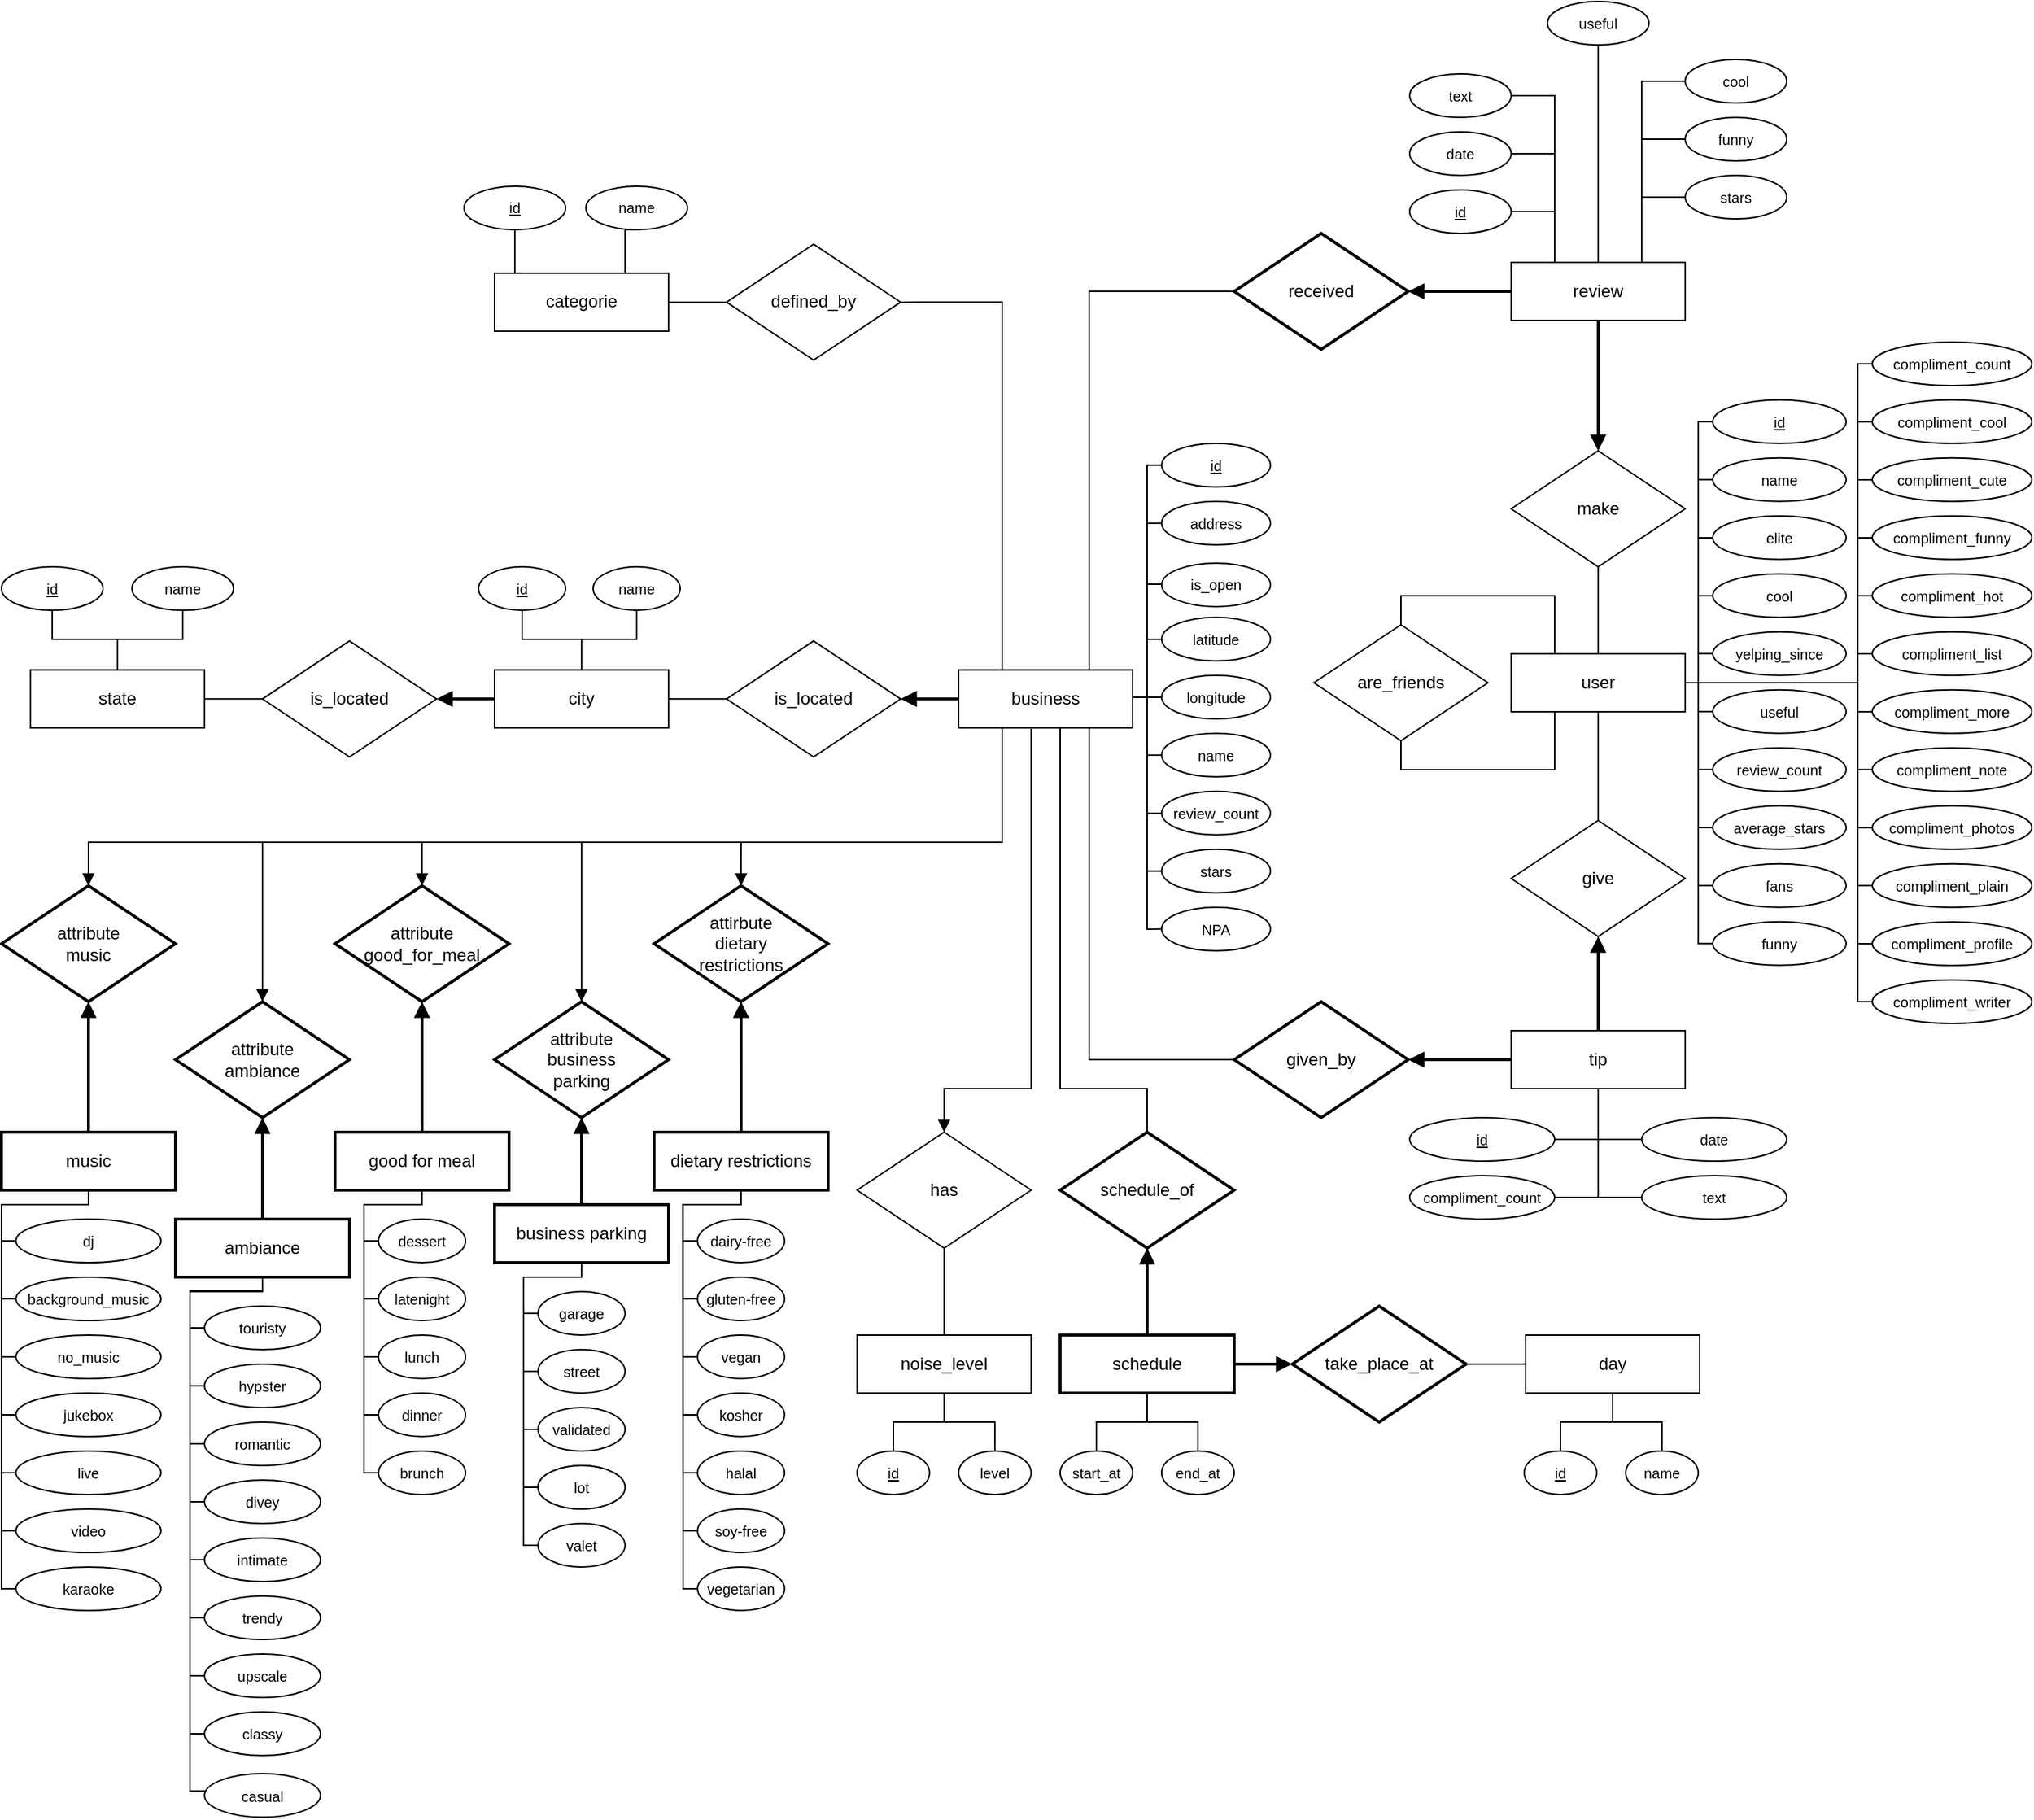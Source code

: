 <mxfile version="12.8.8" type="github">
  <diagram id="Ovb1fUJxyI7AqCsPBzT5" name="Page-1">
    <mxGraphModel dx="2719" dy="2543" grid="1" gridSize="10" guides="1" tooltips="1" connect="1" arrows="1" fold="1" page="1" pageScale="1" pageWidth="827" pageHeight="1169" math="0" shadow="0">
      <root>
        <mxCell id="0" />
        <mxCell id="1" parent="0" />
        <mxCell id="YPtFgZ8LJnQY6-V_tGsR-27" style="edgeStyle=orthogonalEdgeStyle;rounded=0;orthogonalLoop=1;jettySize=auto;html=1;exitX=1;exitY=0.5;exitDx=0;exitDy=0;entryX=0;entryY=0.5;entryDx=0;entryDy=0;endArrow=none;endFill=0;startArrow=block;startFill=1;strokeWidth=2;" parent="1" source="YPtFgZ8LJnQY6-V_tGsR-1" target="YPtFgZ8LJnQY6-V_tGsR-8" edge="1">
          <mxGeometry relative="1" as="geometry" />
        </mxCell>
        <mxCell id="YPtFgZ8LJnQY6-V_tGsR-1" value="is_located" style="rhombus;whiteSpace=wrap;html=1;" parent="1" vertex="1">
          <mxGeometry x="60" y="151.16" width="120" height="80" as="geometry" />
        </mxCell>
        <mxCell id="YPtFgZ8LJnQY6-V_tGsR-26" style="edgeStyle=orthogonalEdgeStyle;rounded=0;orthogonalLoop=1;jettySize=auto;html=1;exitX=1;exitY=0.5;exitDx=0;exitDy=0;entryX=0;entryY=0.5;entryDx=0;entryDy=0;endArrow=none;endFill=0;" parent="1" source="YPtFgZ8LJnQY6-V_tGsR-2" target="YPtFgZ8LJnQY6-V_tGsR-1" edge="1">
          <mxGeometry relative="1" as="geometry" />
        </mxCell>
        <mxCell id="6p9KUuZENFY64v_fNxvY-93" style="edgeStyle=orthogonalEdgeStyle;rounded=0;orthogonalLoop=1;jettySize=auto;html=1;exitX=0.5;exitY=0;exitDx=0;exitDy=0;endArrow=none;endFill=0;fontSize=10;" parent="1" source="YPtFgZ8LJnQY6-V_tGsR-2" target="6p9KUuZENFY64v_fNxvY-46" edge="1">
          <mxGeometry relative="1" as="geometry">
            <Array as="points">
              <mxPoint x="-40" y="150" />
              <mxPoint x="5" y="150" />
            </Array>
          </mxGeometry>
        </mxCell>
        <mxCell id="YPtFgZ8LJnQY6-V_tGsR-2" value="state" style="rounded=0;whiteSpace=wrap;html=1;" parent="1" vertex="1">
          <mxGeometry x="-100" y="171.16" width="120" height="40" as="geometry" />
        </mxCell>
        <mxCell id="YPtFgZ8LJnQY6-V_tGsR-52" style="edgeStyle=orthogonalEdgeStyle;rounded=0;orthogonalLoop=1;jettySize=auto;html=1;exitX=1;exitY=0.5;exitDx=0;exitDy=0;entryX=0;entryY=0.5;entryDx=0;entryDy=0;startArrow=none;startFill=0;endArrow=none;endFill=0;strokeWidth=1;" parent="1" source="YPtFgZ8LJnQY6-V_tGsR-3" target="YPtFgZ8LJnQY6-V_tGsR-35" edge="1">
          <mxGeometry relative="1" as="geometry" />
        </mxCell>
        <mxCell id="lrEihr4bJ9vNrvf76rqn-15" style="edgeStyle=orthogonalEdgeStyle;rounded=0;orthogonalLoop=1;jettySize=auto;html=1;exitX=0.25;exitY=0;exitDx=0;exitDy=0;entryX=0.5;entryY=1;entryDx=0;entryDy=0;startArrow=none;startFill=0;endArrow=none;endFill=0;strokeWidth=1;" parent="1" source="YPtFgZ8LJnQY6-V_tGsR-3" target="lrEihr4bJ9vNrvf76rqn-13" edge="1">
          <mxGeometry relative="1" as="geometry" />
        </mxCell>
        <mxCell id="YPtFgZ8LJnQY6-V_tGsR-3" value="categorie" style="rounded=0;whiteSpace=wrap;html=1;" parent="1" vertex="1">
          <mxGeometry x="220" y="-102.56" width="120" height="40" as="geometry" />
        </mxCell>
        <mxCell id="6p9KUuZENFY64v_fNxvY-100" style="edgeStyle=orthogonalEdgeStyle;rounded=0;orthogonalLoop=1;jettySize=auto;html=1;exitX=0.5;exitY=1;exitDx=0;exitDy=0;entryX=1;entryY=0.5;entryDx=0;entryDy=0;endArrow=none;endFill=0;fontSize=10;" parent="1" source="YPtFgZ8LJnQY6-V_tGsR-4" target="6p9KUuZENFY64v_fNxvY-94" edge="1">
          <mxGeometry relative="1" as="geometry" />
        </mxCell>
        <mxCell id="YPtFgZ8LJnQY6-V_tGsR-4" value="tip" style="rounded=0;whiteSpace=wrap;html=1;" parent="1" vertex="1">
          <mxGeometry x="921" y="420" width="120" height="40" as="geometry" />
        </mxCell>
        <mxCell id="YPtFgZ8LJnQY6-V_tGsR-58" style="edgeStyle=orthogonalEdgeStyle;rounded=0;orthogonalLoop=1;jettySize=auto;html=1;exitX=0.5;exitY=1;exitDx=0;exitDy=0;entryX=0.5;entryY=0;entryDx=0;entryDy=0;startArrow=none;startFill=0;endArrow=block;endFill=1;strokeWidth=2;" parent="1" source="YPtFgZ8LJnQY6-V_tGsR-5" target="YPtFgZ8LJnQY6-V_tGsR-57" edge="1">
          <mxGeometry relative="1" as="geometry">
            <mxPoint x="980.0" y="70" as="targetPoint" />
            <Array as="points" />
          </mxGeometry>
        </mxCell>
        <mxCell id="YPtFgZ8LJnQY6-V_tGsR-5" value="review" style="rounded=0;whiteSpace=wrap;html=1;" parent="1" vertex="1">
          <mxGeometry x="921" y="-110" width="120" height="40" as="geometry" />
        </mxCell>
        <mxCell id="YPtFgZ8LJnQY6-V_tGsR-61" style="edgeStyle=orthogonalEdgeStyle;rounded=0;orthogonalLoop=1;jettySize=auto;html=1;exitX=0.5;exitY=1;exitDx=0;exitDy=0;entryX=0.5;entryY=0;entryDx=0;entryDy=0;startArrow=none;startFill=0;endArrow=none;endFill=0;strokeWidth=1;fontSize=12;" parent="1" source="YPtFgZ8LJnQY6-V_tGsR-6" target="YPtFgZ8LJnQY6-V_tGsR-60" edge="1">
          <mxGeometry relative="1" as="geometry">
            <Array as="points" />
          </mxGeometry>
        </mxCell>
        <mxCell id="6p9KUuZENFY64v_fNxvY-79" style="edgeStyle=orthogonalEdgeStyle;rounded=0;orthogonalLoop=1;jettySize=auto;html=1;exitX=1;exitY=0.5;exitDx=0;exitDy=0;entryX=0;entryY=0.5;entryDx=0;entryDy=0;endArrow=none;endFill=0;fontSize=9;" parent="1" source="YPtFgZ8LJnQY6-V_tGsR-6" target="6p9KUuZENFY64v_fNxvY-20" edge="1">
          <mxGeometry relative="1" as="geometry">
            <Array as="points">
              <mxPoint x="1160" y="180" />
              <mxPoint x="1160" y="-40" />
              <mxPoint x="1180" y="-40" />
            </Array>
          </mxGeometry>
        </mxCell>
        <mxCell id="6p9KUuZENFY64v_fNxvY-80" style="edgeStyle=orthogonalEdgeStyle;rounded=0;orthogonalLoop=1;jettySize=auto;html=1;exitX=1;exitY=0.5;exitDx=0;exitDy=0;entryX=0;entryY=0.5;entryDx=0;entryDy=0;endArrow=none;endFill=0;fontSize=9;" parent="1" source="YPtFgZ8LJnQY6-V_tGsR-6" target="6p9KUuZENFY64v_fNxvY-21" edge="1">
          <mxGeometry relative="1" as="geometry">
            <Array as="points">
              <mxPoint x="1160" y="180" />
              <mxPoint x="1160" />
              <mxPoint x="1190" />
            </Array>
          </mxGeometry>
        </mxCell>
        <mxCell id="6p9KUuZENFY64v_fNxvY-81" style="edgeStyle=orthogonalEdgeStyle;rounded=0;orthogonalLoop=1;jettySize=auto;html=1;exitX=1;exitY=0.5;exitDx=0;exitDy=0;entryX=0;entryY=0.5;entryDx=0;entryDy=0;endArrow=none;endFill=0;fontSize=9;" parent="1" source="YPtFgZ8LJnQY6-V_tGsR-6" target="6p9KUuZENFY64v_fNxvY-22" edge="1">
          <mxGeometry relative="1" as="geometry">
            <Array as="points">
              <mxPoint x="1160" y="180" />
              <mxPoint x="1160" y="40" />
              <mxPoint x="1170" y="40" />
            </Array>
          </mxGeometry>
        </mxCell>
        <mxCell id="6p9KUuZENFY64v_fNxvY-82" style="edgeStyle=orthogonalEdgeStyle;rounded=0;orthogonalLoop=1;jettySize=auto;html=1;exitX=1;exitY=0.5;exitDx=0;exitDy=0;entryX=0;entryY=0.5;entryDx=0;entryDy=0;endArrow=none;endFill=0;fontSize=9;" parent="1" source="YPtFgZ8LJnQY6-V_tGsR-6" target="6p9KUuZENFY64v_fNxvY-23" edge="1">
          <mxGeometry relative="1" as="geometry">
            <Array as="points">
              <mxPoint x="1160" y="180" />
              <mxPoint x="1160" y="80" />
              <mxPoint x="1170" y="80" />
            </Array>
          </mxGeometry>
        </mxCell>
        <mxCell id="6p9KUuZENFY64v_fNxvY-83" style="edgeStyle=orthogonalEdgeStyle;rounded=0;orthogonalLoop=1;jettySize=auto;html=1;exitX=1;exitY=0.5;exitDx=0;exitDy=0;entryX=0;entryY=0.5;entryDx=0;entryDy=0;endArrow=none;endFill=0;fontSize=9;" parent="1" source="YPtFgZ8LJnQY6-V_tGsR-6" target="6p9KUuZENFY64v_fNxvY-24" edge="1">
          <mxGeometry relative="1" as="geometry">
            <Array as="points">
              <mxPoint x="1160" y="180" />
              <mxPoint x="1160" y="120" />
              <mxPoint x="1170" y="120" />
            </Array>
          </mxGeometry>
        </mxCell>
        <mxCell id="6p9KUuZENFY64v_fNxvY-84" style="edgeStyle=orthogonalEdgeStyle;rounded=0;orthogonalLoop=1;jettySize=auto;html=1;exitX=1;exitY=0.5;exitDx=0;exitDy=0;entryX=0;entryY=0.5;entryDx=0;entryDy=0;endArrow=none;endFill=0;fontSize=9;" parent="1" source="YPtFgZ8LJnQY6-V_tGsR-6" target="6p9KUuZENFY64v_fNxvY-25" edge="1">
          <mxGeometry relative="1" as="geometry">
            <Array as="points">
              <mxPoint x="1160" y="180" />
              <mxPoint x="1160" y="160" />
              <mxPoint x="1170" y="160" />
            </Array>
          </mxGeometry>
        </mxCell>
        <mxCell id="6p9KUuZENFY64v_fNxvY-85" style="edgeStyle=orthogonalEdgeStyle;rounded=0;orthogonalLoop=1;jettySize=auto;html=1;exitX=1;exitY=0.5;exitDx=0;exitDy=0;entryX=0;entryY=0.5;entryDx=0;entryDy=0;endArrow=none;endFill=0;fontSize=9;" parent="1" source="YPtFgZ8LJnQY6-V_tGsR-6" target="6p9KUuZENFY64v_fNxvY-26" edge="1">
          <mxGeometry relative="1" as="geometry">
            <Array as="points">
              <mxPoint x="1160" y="180" />
              <mxPoint x="1160" y="200" />
              <mxPoint x="1170" y="200" />
            </Array>
          </mxGeometry>
        </mxCell>
        <mxCell id="6p9KUuZENFY64v_fNxvY-87" style="edgeStyle=orthogonalEdgeStyle;rounded=0;orthogonalLoop=1;jettySize=auto;html=1;exitX=1;exitY=0.5;exitDx=0;exitDy=0;entryX=0;entryY=0.5;entryDx=0;entryDy=0;endArrow=none;endFill=0;fontSize=9;" parent="1" source="YPtFgZ8LJnQY6-V_tGsR-6" target="6p9KUuZENFY64v_fNxvY-28" edge="1">
          <mxGeometry relative="1" as="geometry">
            <Array as="points">
              <mxPoint x="1160" y="180" />
              <mxPoint x="1160" y="280" />
              <mxPoint x="1170" y="280" />
            </Array>
          </mxGeometry>
        </mxCell>
        <mxCell id="6p9KUuZENFY64v_fNxvY-88" style="edgeStyle=orthogonalEdgeStyle;rounded=0;orthogonalLoop=1;jettySize=auto;html=1;exitX=1;exitY=0.5;exitDx=0;exitDy=0;entryX=0;entryY=0.5;entryDx=0;entryDy=0;endArrow=none;endFill=0;fontSize=9;" parent="1" source="YPtFgZ8LJnQY6-V_tGsR-6" target="6p9KUuZENFY64v_fNxvY-29" edge="1">
          <mxGeometry relative="1" as="geometry">
            <Array as="points">
              <mxPoint x="1160" y="180" />
              <mxPoint x="1160" y="320" />
            </Array>
          </mxGeometry>
        </mxCell>
        <mxCell id="6p9KUuZENFY64v_fNxvY-90" style="edgeStyle=orthogonalEdgeStyle;rounded=0;orthogonalLoop=1;jettySize=auto;html=1;entryX=0;entryY=0.5;entryDx=0;entryDy=0;endArrow=none;endFill=0;fontSize=9;exitX=1;exitY=0.5;exitDx=0;exitDy=0;" parent="1" source="YPtFgZ8LJnQY6-V_tGsR-6" target="6p9KUuZENFY64v_fNxvY-31" edge="1">
          <mxGeometry relative="1" as="geometry">
            <Array as="points">
              <mxPoint x="1160" y="180" />
              <mxPoint x="1160" y="400" />
              <mxPoint x="1170" y="400" />
            </Array>
            <mxPoint x="1180" y="390" as="sourcePoint" />
          </mxGeometry>
        </mxCell>
        <mxCell id="azv66595Vb5ihQFNeoaP-8" style="edgeStyle=orthogonalEdgeStyle;rounded=0;orthogonalLoop=1;jettySize=auto;html=1;exitX=1;exitY=0.5;exitDx=0;exitDy=0;entryX=0;entryY=0.5;entryDx=0;entryDy=0;endArrow=none;endFill=0;" parent="1" source="YPtFgZ8LJnQY6-V_tGsR-6" target="6p9KUuZENFY64v_fNxvY-30" edge="1">
          <mxGeometry relative="1" as="geometry">
            <Array as="points">
              <mxPoint x="1160" y="180" />
              <mxPoint x="1160" y="360" />
            </Array>
          </mxGeometry>
        </mxCell>
        <mxCell id="azv66595Vb5ihQFNeoaP-9" style="edgeStyle=orthogonalEdgeStyle;rounded=0;orthogonalLoop=1;jettySize=auto;html=1;exitX=1;exitY=0.5;exitDx=0;exitDy=0;entryX=0;entryY=0.5;entryDx=0;entryDy=0;endArrow=none;endFill=0;strokeWidth=1;" parent="1" source="YPtFgZ8LJnQY6-V_tGsR-6" target="6p9KUuZENFY64v_fNxvY-27" edge="1">
          <mxGeometry relative="1" as="geometry">
            <Array as="points">
              <mxPoint x="1160" y="180" />
              <mxPoint x="1160" y="240" />
            </Array>
          </mxGeometry>
        </mxCell>
        <mxCell id="YPtFgZ8LJnQY6-V_tGsR-6" value="user" style="rounded=0;whiteSpace=wrap;html=1;" parent="1" vertex="1">
          <mxGeometry x="921" y="160" width="120" height="40" as="geometry" />
        </mxCell>
        <mxCell id="YPtFgZ8LJnQY6-V_tGsR-49" style="edgeStyle=orthogonalEdgeStyle;rounded=0;orthogonalLoop=1;jettySize=auto;html=1;exitX=0.75;exitY=1;exitDx=0;exitDy=0;entryX=0;entryY=0.5;entryDx=0;entryDy=0;startArrow=none;startFill=0;endArrow=none;endFill=0;strokeWidth=1;" parent="1" source="YPtFgZ8LJnQY6-V_tGsR-7" target="YPtFgZ8LJnQY6-V_tGsR-48" edge="1">
          <mxGeometry relative="1" as="geometry">
            <Array as="points">
              <mxPoint x="630" y="440" />
            </Array>
          </mxGeometry>
        </mxCell>
        <mxCell id="YPtFgZ8LJnQY6-V_tGsR-50" style="edgeStyle=orthogonalEdgeStyle;rounded=0;orthogonalLoop=1;jettySize=auto;html=1;exitX=0.75;exitY=0;exitDx=0;exitDy=0;entryX=0;entryY=0.5;entryDx=0;entryDy=0;startArrow=none;startFill=0;endArrow=none;endFill=0;strokeWidth=1;" parent="1" source="YPtFgZ8LJnQY6-V_tGsR-7" target="YPtFgZ8LJnQY6-V_tGsR-47" edge="1">
          <mxGeometry relative="1" as="geometry" />
        </mxCell>
        <mxCell id="YPtFgZ8LJnQY6-V_tGsR-51" style="edgeStyle=orthogonalEdgeStyle;rounded=0;orthogonalLoop=1;jettySize=auto;html=1;exitX=0.25;exitY=0;exitDx=0;exitDy=0;entryX=1;entryY=0.5;entryDx=0;entryDy=0;startArrow=none;startFill=0;endArrow=none;endFill=0;strokeWidth=1;" parent="1" source="YPtFgZ8LJnQY6-V_tGsR-7" target="YPtFgZ8LJnQY6-V_tGsR-35" edge="1">
          <mxGeometry relative="1" as="geometry" />
        </mxCell>
        <mxCell id="lrEihr4bJ9vNrvf76rqn-3" style="edgeStyle=orthogonalEdgeStyle;rounded=0;orthogonalLoop=1;jettySize=auto;html=1;entryX=0.5;entryY=0;entryDx=0;entryDy=0;startArrow=none;startFill=0;endArrow=block;endFill=1;strokeWidth=1;exitX=0.25;exitY=1;exitDx=0;exitDy=0;" parent="1" source="YPtFgZ8LJnQY6-V_tGsR-7" target="lrEihr4bJ9vNrvf76rqn-2" edge="1">
          <mxGeometry relative="1" as="geometry">
            <mxPoint x="-70" y="340" as="sourcePoint" />
            <Array as="points">
              <mxPoint x="570" y="290" />
              <mxPoint x="60" y="290" />
            </Array>
          </mxGeometry>
        </mxCell>
        <mxCell id="lrEihr4bJ9vNrvf76rqn-18" style="edgeStyle=orthogonalEdgeStyle;rounded=0;orthogonalLoop=1;jettySize=auto;html=1;exitX=1;exitY=0.5;exitDx=0;exitDy=0;entryX=0;entryY=0.5;entryDx=0;entryDy=0;startArrow=none;startFill=0;endArrow=none;endFill=0;strokeWidth=1;" parent="1" source="YPtFgZ8LJnQY6-V_tGsR-7" target="lrEihr4bJ9vNrvf76rqn-17" edge="1">
          <mxGeometry relative="1" as="geometry">
            <Array as="points">
              <mxPoint x="660" y="190" />
              <mxPoint x="670" y="190" />
              <mxPoint x="670" y="30" />
            </Array>
          </mxGeometry>
        </mxCell>
        <mxCell id="lrEihr4bJ9vNrvf76rqn-24" style="edgeStyle=orthogonalEdgeStyle;rounded=0;orthogonalLoop=1;jettySize=auto;html=1;exitX=1;exitY=0.5;exitDx=0;exitDy=0;entryX=0;entryY=0.5;entryDx=0;entryDy=0;startArrow=none;startFill=0;endArrow=none;endFill=0;strokeWidth=1;" parent="1" source="YPtFgZ8LJnQY6-V_tGsR-7" target="lrEihr4bJ9vNrvf76rqn-23" edge="1">
          <mxGeometry relative="1" as="geometry">
            <Array as="points">
              <mxPoint x="660" y="190" />
              <mxPoint x="670" y="190" />
              <mxPoint x="670" y="112" />
              <mxPoint x="680" y="112" />
            </Array>
          </mxGeometry>
        </mxCell>
        <mxCell id="lrEihr4bJ9vNrvf76rqn-31" style="edgeStyle=orthogonalEdgeStyle;rounded=0;orthogonalLoop=1;jettySize=auto;html=1;exitX=0.5;exitY=1;exitDx=0;exitDy=0;entryX=0.5;entryY=0;entryDx=0;entryDy=0;startArrow=none;startFill=0;endArrow=none;endFill=0;strokeWidth=1;" parent="1" source="YPtFgZ8LJnQY6-V_tGsR-7" target="lrEihr4bJ9vNrvf76rqn-28" edge="1">
          <mxGeometry relative="1" as="geometry">
            <Array as="points">
              <mxPoint x="610" y="207" />
              <mxPoint x="610" y="460" />
              <mxPoint x="670" y="460" />
            </Array>
          </mxGeometry>
        </mxCell>
        <mxCell id="lrEihr4bJ9vNrvf76rqn-41" style="edgeStyle=orthogonalEdgeStyle;rounded=0;orthogonalLoop=1;jettySize=auto;html=1;exitX=1;exitY=0.5;exitDx=0;exitDy=0;entryX=0;entryY=0.5;entryDx=0;entryDy=0;startArrow=none;startFill=0;endArrow=none;endFill=0;strokeWidth=1;" parent="1" source="YPtFgZ8LJnQY6-V_tGsR-7" target="lrEihr4bJ9vNrvf76rqn-39" edge="1">
          <mxGeometry relative="1" as="geometry">
            <Array as="points">
              <mxPoint x="660" y="190" />
              <mxPoint x="670" y="190" />
              <mxPoint x="670" y="150" />
              <mxPoint x="680" y="150" />
            </Array>
          </mxGeometry>
        </mxCell>
        <mxCell id="lrEihr4bJ9vNrvf76rqn-42" style="edgeStyle=orthogonalEdgeStyle;rounded=0;orthogonalLoop=1;jettySize=auto;html=1;exitX=1;exitY=0.5;exitDx=0;exitDy=0;entryX=0;entryY=0.5;entryDx=0;entryDy=0;startArrow=none;startFill=0;endArrow=none;endFill=0;strokeWidth=1;" parent="1" source="YPtFgZ8LJnQY6-V_tGsR-7" target="lrEihr4bJ9vNrvf76rqn-40" edge="1">
          <mxGeometry relative="1" as="geometry">
            <Array as="points">
              <mxPoint x="660" y="190" />
              <mxPoint x="680" y="190" />
            </Array>
          </mxGeometry>
        </mxCell>
        <mxCell id="lrEihr4bJ9vNrvf76rqn-44" style="edgeStyle=orthogonalEdgeStyle;rounded=0;orthogonalLoop=1;jettySize=auto;html=1;exitX=1;exitY=0.5;exitDx=0;exitDy=0;startArrow=none;startFill=0;endArrow=none;endFill=0;strokeWidth=1;entryX=0;entryY=0.5;entryDx=0;entryDy=0;" parent="1" source="YPtFgZ8LJnQY6-V_tGsR-7" target="lrEihr4bJ9vNrvf76rqn-43" edge="1">
          <mxGeometry relative="1" as="geometry">
            <Array as="points">
              <mxPoint x="660" y="190" />
              <mxPoint x="670" y="190" />
              <mxPoint x="670" y="230" />
            </Array>
          </mxGeometry>
        </mxCell>
        <mxCell id="lrEihr4bJ9vNrvf76rqn-46" style="edgeStyle=orthogonalEdgeStyle;rounded=0;orthogonalLoop=1;jettySize=auto;html=1;exitX=1;exitY=0.5;exitDx=0;exitDy=0;entryX=0;entryY=0.5;entryDx=0;entryDy=0;startArrow=none;startFill=0;endArrow=none;endFill=0;strokeWidth=1;" parent="1" source="YPtFgZ8LJnQY6-V_tGsR-7" target="lrEihr4bJ9vNrvf76rqn-45" edge="1">
          <mxGeometry relative="1" as="geometry">
            <Array as="points">
              <mxPoint x="660" y="190" />
              <mxPoint x="670" y="190" />
              <mxPoint x="670" y="270" />
              <mxPoint x="680" y="270" />
            </Array>
          </mxGeometry>
        </mxCell>
        <mxCell id="lrEihr4bJ9vNrvf76rqn-48" style="edgeStyle=orthogonalEdgeStyle;rounded=0;orthogonalLoop=1;jettySize=auto;html=1;entryX=0;entryY=0.5;entryDx=0;entryDy=0;startArrow=none;startFill=0;endArrow=none;endFill=0;strokeWidth=1;" parent="1" target="lrEihr4bJ9vNrvf76rqn-47" edge="1">
          <mxGeometry relative="1" as="geometry">
            <mxPoint x="660" y="190" as="sourcePoint" />
            <Array as="points">
              <mxPoint x="670" y="190" />
              <mxPoint x="670" y="310" />
            </Array>
          </mxGeometry>
        </mxCell>
        <mxCell id="YPtFgZ8LJnQY6-V_tGsR-7" value="business" style="rounded=0;whiteSpace=wrap;html=1;" parent="1" vertex="1">
          <mxGeometry x="540" y="171.16" width="120" height="40" as="geometry" />
        </mxCell>
        <mxCell id="YPtFgZ8LJnQY6-V_tGsR-34" style="edgeStyle=orthogonalEdgeStyle;rounded=0;orthogonalLoop=1;jettySize=auto;html=1;exitX=1;exitY=0.5;exitDx=0;exitDy=0;entryX=0;entryY=0.5;entryDx=0;entryDy=0;startArrow=none;startFill=0;endArrow=none;endFill=0;strokeWidth=1;" parent="1" source="YPtFgZ8LJnQY6-V_tGsR-8" target="YPtFgZ8LJnQY6-V_tGsR-16" edge="1">
          <mxGeometry relative="1" as="geometry" />
        </mxCell>
        <mxCell id="YPtFgZ8LJnQY6-V_tGsR-8" value="city" style="rounded=0;whiteSpace=wrap;html=1;" parent="1" vertex="1">
          <mxGeometry x="220" y="171.16" width="120" height="40" as="geometry" />
        </mxCell>
        <mxCell id="6p9KUuZENFY64v_fNxvY-208" style="edgeStyle=orthogonalEdgeStyle;rounded=0;orthogonalLoop=1;jettySize=auto;html=1;exitX=0.5;exitY=0;exitDx=0;exitDy=0;entryX=0.5;entryY=1;entryDx=0;entryDy=0;endArrow=none;endFill=0;fontSize=10;" parent="1" source="YPtFgZ8LJnQY6-V_tGsR-9" target="6p9KUuZENFY64v_fNxvY-207" edge="1">
          <mxGeometry relative="1" as="geometry">
            <Array as="points">
              <mxPoint x="530" y="620" />
              <mxPoint x="530" y="620" />
            </Array>
          </mxGeometry>
        </mxCell>
        <mxCell id="YPtFgZ8LJnQY6-V_tGsR-9" value="noise_level" style="rounded=0;whiteSpace=wrap;html=1;" parent="1" vertex="1">
          <mxGeometry x="470" y="630" width="120" height="40" as="geometry" />
        </mxCell>
        <mxCell id="YPtFgZ8LJnQY6-V_tGsR-39" style="edgeStyle=orthogonalEdgeStyle;rounded=0;orthogonalLoop=1;jettySize=auto;html=1;exitX=0.5;exitY=0;exitDx=0;exitDy=0;entryX=0.5;entryY=1;entryDx=0;entryDy=0;startArrow=none;startFill=0;endArrow=block;endFill=1;strokeWidth=2;" parent="1" source="YPtFgZ8LJnQY6-V_tGsR-10" target="lrEihr4bJ9vNrvf76rqn-6" edge="1">
          <mxGeometry relative="1" as="geometry">
            <Array as="points">
              <mxPoint x="280" y="510" />
              <mxPoint x="280" y="510" />
            </Array>
            <mxPoint x="180.38" y="450.24" as="targetPoint" />
          </mxGeometry>
        </mxCell>
        <mxCell id="YPtFgZ8LJnQY6-V_tGsR-10" value="business parking" style="rounded=0;whiteSpace=wrap;html=1;strokeWidth=2;" parent="1" vertex="1">
          <mxGeometry x="220" y="540" width="120" height="40" as="geometry" />
        </mxCell>
        <mxCell id="YPtFgZ8LJnQY6-V_tGsR-43" style="edgeStyle=orthogonalEdgeStyle;rounded=0;orthogonalLoop=1;jettySize=auto;html=1;exitX=0.5;exitY=0;exitDx=0;exitDy=0;startArrow=none;startFill=0;endArrow=block;endFill=1;strokeWidth=2;entryX=0.5;entryY=1;entryDx=0;entryDy=0;" parent="1" source="YPtFgZ8LJnQY6-V_tGsR-11" target="lrEihr4bJ9vNrvf76rqn-1" edge="1">
          <mxGeometry relative="1" as="geometry">
            <mxPoint x="-10" y="380" as="targetPoint" />
            <Array as="points" />
          </mxGeometry>
        </mxCell>
        <mxCell id="YPtFgZ8LJnQY6-V_tGsR-11" value="music" style="rounded=0;whiteSpace=wrap;html=1;gradientColor=none;strokeWidth=2;" parent="1" vertex="1">
          <mxGeometry x="-120" y="490" width="120" height="40" as="geometry" />
        </mxCell>
        <mxCell id="YPtFgZ8LJnQY6-V_tGsR-44" style="edgeStyle=orthogonalEdgeStyle;rounded=0;orthogonalLoop=1;jettySize=auto;html=1;exitX=0.5;exitY=0;exitDx=0;exitDy=0;startArrow=none;startFill=0;endArrow=block;endFill=1;strokeWidth=2;entryX=0.5;entryY=1;entryDx=0;entryDy=0;" parent="1" source="YPtFgZ8LJnQY6-V_tGsR-12" target="lrEihr4bJ9vNrvf76rqn-2" edge="1">
          <mxGeometry relative="1" as="geometry">
            <mxPoint x="60" y="450" as="targetPoint" />
            <Array as="points">
              <mxPoint x="60" y="510" />
              <mxPoint x="60" y="510" />
            </Array>
          </mxGeometry>
        </mxCell>
        <mxCell id="YPtFgZ8LJnQY6-V_tGsR-12" value="ambiance" style="rounded=0;whiteSpace=wrap;html=1;strokeWidth=2;" parent="1" vertex="1">
          <mxGeometry y="550" width="120" height="40" as="geometry" />
        </mxCell>
        <mxCell id="YPtFgZ8LJnQY6-V_tGsR-13" value="&lt;div&gt;good for meal&lt;/div&gt;" style="rounded=0;whiteSpace=wrap;html=1;strokeWidth=2;" parent="1" vertex="1">
          <mxGeometry x="110" y="490" width="120" height="40" as="geometry" />
        </mxCell>
        <mxCell id="YPtFgZ8LJnQY6-V_tGsR-14" value="dietary restrictions" style="rounded=0;whiteSpace=wrap;html=1;strokeWidth=2;" parent="1" vertex="1">
          <mxGeometry x="330" y="490" width="120" height="40" as="geometry" />
        </mxCell>
        <mxCell id="YPtFgZ8LJnQY6-V_tGsR-16" value="is_located" style="rhombus;whiteSpace=wrap;html=1;" parent="1" vertex="1">
          <mxGeometry x="380" y="151.16" width="120" height="80" as="geometry" />
        </mxCell>
        <mxCell id="YPtFgZ8LJnQY6-V_tGsR-33" style="edgeStyle=orthogonalEdgeStyle;rounded=0;orthogonalLoop=1;jettySize=auto;html=1;startArrow=block;startFill=1;endArrow=none;endFill=0;strokeWidth=2;exitX=1;exitY=0.5;exitDx=0;exitDy=0;entryX=0;entryY=0.5;entryDx=0;entryDy=0;" parent="1" source="YPtFgZ8LJnQY6-V_tGsR-16" target="YPtFgZ8LJnQY6-V_tGsR-7" edge="1">
          <mxGeometry relative="1" as="geometry">
            <mxPoint x="500" y="287.44" as="sourcePoint" />
            <mxPoint x="500" y="327.44" as="targetPoint" />
          </mxGeometry>
        </mxCell>
        <mxCell id="YPtFgZ8LJnQY6-V_tGsR-35" value="defined_by" style="rhombus;whiteSpace=wrap;html=1;" parent="1" vertex="1">
          <mxGeometry x="380" y="-122.56" width="120" height="80" as="geometry" />
        </mxCell>
        <mxCell id="YPtFgZ8LJnQY6-V_tGsR-41" style="edgeStyle=orthogonalEdgeStyle;rounded=0;orthogonalLoop=1;jettySize=auto;html=1;startArrow=block;startFill=1;endArrow=none;endFill=0;strokeWidth=2;entryX=0.5;entryY=0;entryDx=0;entryDy=0;exitX=0.5;exitY=1;exitDx=0;exitDy=0;" parent="1" source="lrEihr4bJ9vNrvf76rqn-7" target="YPtFgZ8LJnQY6-V_tGsR-14" edge="1">
          <mxGeometry relative="1" as="geometry">
            <mxPoint x="310" y="430" as="sourcePoint" />
            <Array as="points">
              <mxPoint x="390" y="450" />
              <mxPoint x="390" y="450" />
            </Array>
          </mxGeometry>
        </mxCell>
        <mxCell id="YPtFgZ8LJnQY6-V_tGsR-42" style="edgeStyle=orthogonalEdgeStyle;rounded=0;orthogonalLoop=1;jettySize=auto;html=1;exitX=0.5;exitY=1;exitDx=0;exitDy=0;startArrow=block;startFill=1;endArrow=none;endFill=0;strokeWidth=2;entryX=0.5;entryY=0;entryDx=0;entryDy=0;" parent="1" source="lrEihr4bJ9vNrvf76rqn-4" target="YPtFgZ8LJnQY6-V_tGsR-13" edge="1">
          <mxGeometry relative="1" as="geometry">
            <Array as="points">
              <mxPoint x="170" y="460" />
              <mxPoint x="170" y="460" />
            </Array>
            <mxPoint x="170" y="450" as="sourcePoint" />
            <mxPoint x="124" y="490" as="targetPoint" />
          </mxGeometry>
        </mxCell>
        <mxCell id="YPtFgZ8LJnQY6-V_tGsR-45" style="edgeStyle=orthogonalEdgeStyle;rounded=0;orthogonalLoop=1;jettySize=auto;html=1;entryX=0.25;entryY=1;entryDx=0;entryDy=0;startArrow=block;startFill=1;endArrow=none;endFill=0;strokeWidth=1;exitX=0.5;exitY=0;exitDx=0;exitDy=0;" parent="1" source="lrEihr4bJ9vNrvf76rqn-1" target="YPtFgZ8LJnQY6-V_tGsR-7" edge="1">
          <mxGeometry relative="1" as="geometry">
            <Array as="points">
              <mxPoint x="-60" y="290" />
              <mxPoint x="570" y="290" />
            </Array>
            <mxPoint x="140" y="287.44" as="sourcePoint" />
          </mxGeometry>
        </mxCell>
        <mxCell id="YPtFgZ8LJnQY6-V_tGsR-54" style="edgeStyle=orthogonalEdgeStyle;rounded=0;orthogonalLoop=1;jettySize=auto;html=1;exitX=1;exitY=0.5;exitDx=0;exitDy=0;entryX=0;entryY=0.5;entryDx=0;entryDy=0;startArrow=block;startFill=1;endArrow=none;endFill=0;strokeWidth=2;" parent="1" source="YPtFgZ8LJnQY6-V_tGsR-47" target="YPtFgZ8LJnQY6-V_tGsR-5" edge="1">
          <mxGeometry relative="1" as="geometry" />
        </mxCell>
        <mxCell id="YPtFgZ8LJnQY6-V_tGsR-47" value="received" style="rhombus;whiteSpace=wrap;html=1;strokeWidth=2;" parent="1" vertex="1">
          <mxGeometry x="730" y="-130" width="120" height="80" as="geometry" />
        </mxCell>
        <mxCell id="YPtFgZ8LJnQY6-V_tGsR-53" style="edgeStyle=orthogonalEdgeStyle;rounded=0;orthogonalLoop=1;jettySize=auto;html=1;exitX=1;exitY=0.5;exitDx=0;exitDy=0;startArrow=block;startFill=1;endArrow=none;endFill=0;strokeWidth=2;entryX=0;entryY=0.5;entryDx=0;entryDy=0;" parent="1" source="YPtFgZ8LJnQY6-V_tGsR-48" target="YPtFgZ8LJnQY6-V_tGsR-4" edge="1">
          <mxGeometry relative="1" as="geometry">
            <mxPoint x="787" y="499" as="targetPoint" />
            <Array as="points" />
            <mxPoint x="747" y="499" as="sourcePoint" />
          </mxGeometry>
        </mxCell>
        <mxCell id="YPtFgZ8LJnQY6-V_tGsR-48" value="given_by" style="rhombus;whiteSpace=wrap;html=1;strokeWidth=2;" parent="1" vertex="1">
          <mxGeometry x="730" y="400" width="120" height="80" as="geometry" />
        </mxCell>
        <mxCell id="YPtFgZ8LJnQY6-V_tGsR-59" style="edgeStyle=orthogonalEdgeStyle;rounded=0;orthogonalLoop=1;jettySize=auto;html=1;exitX=0.5;exitY=1;exitDx=0;exitDy=0;entryX=0.5;entryY=0;entryDx=0;entryDy=0;startArrow=none;startFill=0;endArrow=none;endFill=0;strokeWidth=1;" parent="1" source="YPtFgZ8LJnQY6-V_tGsR-57" target="YPtFgZ8LJnQY6-V_tGsR-6" edge="1">
          <mxGeometry relative="1" as="geometry">
            <Array as="points" />
          </mxGeometry>
        </mxCell>
        <mxCell id="YPtFgZ8LJnQY6-V_tGsR-57" value="make" style="rhombus;whiteSpace=wrap;html=1;fontStyle=0" parent="1" vertex="1">
          <mxGeometry x="921" y="20" width="120" height="80" as="geometry" />
        </mxCell>
        <mxCell id="YPtFgZ8LJnQY6-V_tGsR-62" style="edgeStyle=orthogonalEdgeStyle;rounded=0;orthogonalLoop=1;jettySize=auto;html=1;exitX=0.5;exitY=1;exitDx=0;exitDy=0;entryX=0.5;entryY=0;entryDx=0;entryDy=0;startArrow=block;startFill=1;endArrow=none;endFill=0;strokeWidth=2;fontSize=12;" parent="1" source="YPtFgZ8LJnQY6-V_tGsR-60" target="YPtFgZ8LJnQY6-V_tGsR-4" edge="1">
          <mxGeometry relative="1" as="geometry">
            <mxPoint x="1020" y="420" as="sourcePoint" />
          </mxGeometry>
        </mxCell>
        <mxCell id="YPtFgZ8LJnQY6-V_tGsR-60" value="give" style="rhombus;whiteSpace=wrap;html=1;" parent="1" vertex="1">
          <mxGeometry x="921" y="275" width="120" height="80" as="geometry" />
        </mxCell>
        <mxCell id="6p9KUuZENFY64v_fNxvY-57" style="edgeStyle=orthogonalEdgeStyle;rounded=0;orthogonalLoop=1;jettySize=auto;html=1;exitX=1;exitY=0.5;exitDx=0;exitDy=0;endArrow=none;endFill=0;entryX=0.25;entryY=0;entryDx=0;entryDy=0;" parent="1" source="6p9KUuZENFY64v_fNxvY-1" target="YPtFgZ8LJnQY6-V_tGsR-5" edge="1">
          <mxGeometry relative="1" as="geometry">
            <mxPoint x="690" y="-102.56" as="targetPoint" />
          </mxGeometry>
        </mxCell>
        <mxCell id="6p9KUuZENFY64v_fNxvY-1" value="id" style="ellipse;whiteSpace=wrap;html=1;fontStyle=4;fontSize=10;" parent="1" vertex="1">
          <mxGeometry x="851" y="-160" width="70" height="30" as="geometry" />
        </mxCell>
        <mxCell id="6p9KUuZENFY64v_fNxvY-58" style="edgeStyle=orthogonalEdgeStyle;rounded=0;orthogonalLoop=1;jettySize=auto;html=1;exitX=1;exitY=0.5;exitDx=0;exitDy=0;endArrow=none;endFill=0;entryX=0.25;entryY=0;entryDx=0;entryDy=0;" parent="1" source="6p9KUuZENFY64v_fNxvY-8" target="YPtFgZ8LJnQY6-V_tGsR-5" edge="1">
          <mxGeometry relative="1" as="geometry" />
        </mxCell>
        <mxCell id="6p9KUuZENFY64v_fNxvY-8" value="date" style="ellipse;whiteSpace=wrap;html=1;fontSize=10;" parent="1" vertex="1">
          <mxGeometry x="851" y="-200" width="70" height="30" as="geometry" />
        </mxCell>
        <mxCell id="6p9KUuZENFY64v_fNxvY-60" style="edgeStyle=orthogonalEdgeStyle;rounded=0;orthogonalLoop=1;jettySize=auto;html=1;exitX=1;exitY=0.5;exitDx=0;exitDy=0;entryX=0.25;entryY=0;entryDx=0;entryDy=0;endArrow=none;endFill=0;" parent="1" source="6p9KUuZENFY64v_fNxvY-9" target="YPtFgZ8LJnQY6-V_tGsR-5" edge="1">
          <mxGeometry relative="1" as="geometry" />
        </mxCell>
        <mxCell id="6p9KUuZENFY64v_fNxvY-9" value="&lt;div style=&quot;font-size: 10px;&quot;&gt;text&lt;/div&gt;" style="ellipse;whiteSpace=wrap;html=1;fontSize=10;" parent="1" vertex="1">
          <mxGeometry x="851" y="-240" width="70" height="30" as="geometry" />
        </mxCell>
        <mxCell id="6p9KUuZENFY64v_fNxvY-61" style="edgeStyle=orthogonalEdgeStyle;rounded=0;orthogonalLoop=1;jettySize=auto;html=1;exitX=0;exitY=0.5;exitDx=0;exitDy=0;endArrow=none;endFill=0;entryX=0.75;entryY=0;entryDx=0;entryDy=0;" parent="1" source="6p9KUuZENFY64v_fNxvY-10" target="YPtFgZ8LJnQY6-V_tGsR-5" edge="1">
          <mxGeometry relative="1" as="geometry">
            <mxPoint x="890" y="-110" as="targetPoint" />
            <Array as="points">
              <mxPoint x="1011" y="-235" />
            </Array>
          </mxGeometry>
        </mxCell>
        <mxCell id="6p9KUuZENFY64v_fNxvY-10" value="cool" style="ellipse;whiteSpace=wrap;html=1;fontSize=10;" parent="1" vertex="1">
          <mxGeometry x="1041" y="-250" width="70" height="30" as="geometry" />
        </mxCell>
        <mxCell id="6p9KUuZENFY64v_fNxvY-62" style="edgeStyle=orthogonalEdgeStyle;rounded=0;orthogonalLoop=1;jettySize=auto;html=1;exitX=0;exitY=0.5;exitDx=0;exitDy=0;entryX=0.75;entryY=0;entryDx=0;entryDy=0;endArrow=none;endFill=0;" parent="1" source="6p9KUuZENFY64v_fNxvY-11" target="YPtFgZ8LJnQY6-V_tGsR-5" edge="1">
          <mxGeometry relative="1" as="geometry" />
        </mxCell>
        <mxCell id="6p9KUuZENFY64v_fNxvY-11" value="funny" style="ellipse;whiteSpace=wrap;html=1;fontSize=10;" parent="1" vertex="1">
          <mxGeometry x="1041" y="-210" width="70" height="30" as="geometry" />
        </mxCell>
        <mxCell id="6p9KUuZENFY64v_fNxvY-63" style="edgeStyle=orthogonalEdgeStyle;rounded=0;orthogonalLoop=1;jettySize=auto;html=1;exitX=0;exitY=0.5;exitDx=0;exitDy=0;entryX=0.75;entryY=0;entryDx=0;entryDy=0;endArrow=none;endFill=0;" parent="1" source="6p9KUuZENFY64v_fNxvY-12" target="YPtFgZ8LJnQY6-V_tGsR-5" edge="1">
          <mxGeometry relative="1" as="geometry" />
        </mxCell>
        <mxCell id="6p9KUuZENFY64v_fNxvY-12" value="stars" style="ellipse;whiteSpace=wrap;html=1;fontSize=10;" parent="1" vertex="1">
          <mxGeometry x="1041" y="-170" width="70" height="30" as="geometry" />
        </mxCell>
        <mxCell id="6p9KUuZENFY64v_fNxvY-59" style="edgeStyle=orthogonalEdgeStyle;rounded=0;orthogonalLoop=1;jettySize=auto;html=1;exitX=0.5;exitY=1;exitDx=0;exitDy=0;endArrow=none;endFill=0;entryX=0.5;entryY=0;entryDx=0;entryDy=0;" parent="1" source="6p9KUuZENFY64v_fNxvY-13" target="YPtFgZ8LJnQY6-V_tGsR-5" edge="1">
          <mxGeometry relative="1" as="geometry">
            <mxPoint x="860" y="-110" as="targetPoint" />
          </mxGeometry>
        </mxCell>
        <mxCell id="6p9KUuZENFY64v_fNxvY-13" value="useful" style="ellipse;whiteSpace=wrap;html=1;fontSize=10;" parent="1" vertex="1">
          <mxGeometry x="946" y="-290" width="70" height="30" as="geometry" />
        </mxCell>
        <mxCell id="6p9KUuZENFY64v_fNxvY-74" style="edgeStyle=orthogonalEdgeStyle;rounded=0;orthogonalLoop=1;jettySize=auto;html=1;exitX=0;exitY=0.5;exitDx=0;exitDy=0;endArrow=none;endFill=0;entryX=1;entryY=0.5;entryDx=0;entryDy=0;fontSize=9;" parent="1" source="6p9KUuZENFY64v_fNxvY-14" target="YPtFgZ8LJnQY6-V_tGsR-6" edge="1">
          <mxGeometry relative="1" as="geometry">
            <mxPoint x="959.69" y="180.0" as="targetPoint" />
            <Array as="points">
              <mxPoint x="1050" />
              <mxPoint x="1050" y="180" />
            </Array>
          </mxGeometry>
        </mxCell>
        <mxCell id="6p9KUuZENFY64v_fNxvY-14" value="id" style="ellipse;whiteSpace=wrap;html=1;fontStyle=4;fontSize=10;" parent="1" vertex="1">
          <mxGeometry x="1060" y="-15.12" width="92" height="30" as="geometry" />
        </mxCell>
        <mxCell id="6p9KUuZENFY64v_fNxvY-72" style="edgeStyle=orthogonalEdgeStyle;rounded=0;orthogonalLoop=1;jettySize=auto;html=1;exitX=0;exitY=0.5;exitDx=0;exitDy=0;entryX=1;entryY=0.5;entryDx=0;entryDy=0;endArrow=none;endFill=0;fontSize=9;" parent="1" source="6p9KUuZENFY64v_fNxvY-18" target="YPtFgZ8LJnQY6-V_tGsR-6" edge="1">
          <mxGeometry relative="1" as="geometry">
            <Array as="points">
              <mxPoint x="1050" y="40" />
              <mxPoint x="1050" y="180" />
            </Array>
          </mxGeometry>
        </mxCell>
        <mxCell id="6p9KUuZENFY64v_fNxvY-18" value="name" style="ellipse;whiteSpace=wrap;html=1;fontSize=10;" parent="1" vertex="1">
          <mxGeometry x="1060" y="24.88" width="92" height="30" as="geometry" />
        </mxCell>
        <mxCell id="6p9KUuZENFY64v_fNxvY-75" style="edgeStyle=orthogonalEdgeStyle;rounded=0;orthogonalLoop=1;jettySize=auto;html=1;exitX=0;exitY=0.5;exitDx=0;exitDy=0;entryX=1;entryY=0.5;entryDx=0;entryDy=0;endArrow=none;endFill=0;fontSize=9;" parent="1" source="6p9KUuZENFY64v_fNxvY-19" target="YPtFgZ8LJnQY6-V_tGsR-6" edge="1">
          <mxGeometry relative="1" as="geometry">
            <Array as="points">
              <mxPoint x="1050" y="160" />
              <mxPoint x="1050" y="180" />
            </Array>
          </mxGeometry>
        </mxCell>
        <mxCell id="6p9KUuZENFY64v_fNxvY-19" value="yelping_since" style="ellipse;whiteSpace=wrap;html=1;fontSize=10;" parent="1" vertex="1">
          <mxGeometry x="1060" y="144.88" width="92" height="30" as="geometry" />
        </mxCell>
        <mxCell id="6p9KUuZENFY64v_fNxvY-20" value="compliment_count" style="ellipse;whiteSpace=wrap;html=1;fontSize=10;" parent="1" vertex="1">
          <mxGeometry x="1170" y="-55" width="110" height="30" as="geometry" />
        </mxCell>
        <mxCell id="6p9KUuZENFY64v_fNxvY-21" value="compliment_cool" style="ellipse;whiteSpace=wrap;html=1;fontSize=10;" parent="1" vertex="1">
          <mxGeometry x="1170" y="-15.12" width="110" height="30" as="geometry" />
        </mxCell>
        <mxCell id="6p9KUuZENFY64v_fNxvY-22" value="compliment_cute" style="ellipse;whiteSpace=wrap;html=1;fontSize=10;" parent="1" vertex="1">
          <mxGeometry x="1170" y="24.88" width="110" height="30" as="geometry" />
        </mxCell>
        <mxCell id="6p9KUuZENFY64v_fNxvY-23" value="compliment_funny" style="ellipse;whiteSpace=wrap;html=1;fontSize=10;" parent="1" vertex="1">
          <mxGeometry x="1170" y="64.88" width="110" height="30" as="geometry" />
        </mxCell>
        <mxCell id="6p9KUuZENFY64v_fNxvY-24" value="compliment_hot" style="ellipse;whiteSpace=wrap;html=1;fontSize=10;" parent="1" vertex="1">
          <mxGeometry x="1170" y="104.88" width="110" height="30" as="geometry" />
        </mxCell>
        <mxCell id="6p9KUuZENFY64v_fNxvY-25" value="compliment_list" style="ellipse;whiteSpace=wrap;html=1;fontSize=10;" parent="1" vertex="1">
          <mxGeometry x="1170" y="144.88" width="110" height="30" as="geometry" />
        </mxCell>
        <mxCell id="6p9KUuZENFY64v_fNxvY-26" value="compliment_more" style="ellipse;whiteSpace=wrap;html=1;fontSize=10;" parent="1" vertex="1">
          <mxGeometry x="1170" y="184.88" width="110" height="30" as="geometry" />
        </mxCell>
        <mxCell id="6p9KUuZENFY64v_fNxvY-27" value="compliment_note" style="ellipse;whiteSpace=wrap;html=1;fontSize=10;" parent="1" vertex="1">
          <mxGeometry x="1170" y="224.88" width="110" height="30" as="geometry" />
        </mxCell>
        <mxCell id="6p9KUuZENFY64v_fNxvY-28" value="compliment_photos" style="ellipse;whiteSpace=wrap;html=1;fontSize=10;" parent="1" vertex="1">
          <mxGeometry x="1170" y="264.88" width="110" height="30" as="geometry" />
        </mxCell>
        <mxCell id="6p9KUuZENFY64v_fNxvY-29" value="compliment_plain" style="ellipse;whiteSpace=wrap;html=1;fontSize=10;" parent="1" vertex="1">
          <mxGeometry x="1170" y="304.88" width="110" height="30" as="geometry" />
        </mxCell>
        <mxCell id="6p9KUuZENFY64v_fNxvY-30" value="compliment_profile" style="ellipse;whiteSpace=wrap;html=1;fontSize=10;" parent="1" vertex="1">
          <mxGeometry x="1170" y="345" width="110" height="30" as="geometry" />
        </mxCell>
        <mxCell id="6p9KUuZENFY64v_fNxvY-31" value="compliment_writer" style="ellipse;whiteSpace=wrap;html=1;fontSize=10;" parent="1" vertex="1">
          <mxGeometry x="1170" y="385" width="110" height="30" as="geometry" />
        </mxCell>
        <mxCell id="6p9KUuZENFY64v_fNxvY-70" style="edgeStyle=orthogonalEdgeStyle;rounded=0;orthogonalLoop=1;jettySize=auto;html=1;exitX=0;exitY=0.5;exitDx=0;exitDy=0;entryX=1;entryY=0.5;entryDx=0;entryDy=0;endArrow=none;endFill=0;fontSize=9;" parent="1" source="6p9KUuZENFY64v_fNxvY-34" target="YPtFgZ8LJnQY6-V_tGsR-6" edge="1">
          <mxGeometry relative="1" as="geometry">
            <Array as="points">
              <mxPoint x="1050" y="320" />
              <mxPoint x="1050" y="180" />
            </Array>
          </mxGeometry>
        </mxCell>
        <mxCell id="6p9KUuZENFY64v_fNxvY-71" style="edgeStyle=orthogonalEdgeStyle;rounded=0;orthogonalLoop=1;jettySize=auto;html=1;exitX=0;exitY=0.5;exitDx=0;exitDy=0;entryX=1;entryY=0.5;entryDx=0;entryDy=0;endArrow=none;endFill=0;fontSize=9;" parent="1" source="6p9KUuZENFY64v_fNxvY-35" target="YPtFgZ8LJnQY6-V_tGsR-6" edge="1">
          <mxGeometry relative="1" as="geometry">
            <Array as="points">
              <mxPoint x="1050" y="360" />
              <mxPoint x="1050" y="180" />
            </Array>
          </mxGeometry>
        </mxCell>
        <mxCell id="6p9KUuZENFY64v_fNxvY-69" style="edgeStyle=orthogonalEdgeStyle;rounded=0;orthogonalLoop=1;jettySize=auto;html=1;exitX=0;exitY=0.5;exitDx=0;exitDy=0;entryX=1;entryY=0.5;entryDx=0;entryDy=0;endArrow=none;endFill=0;fontSize=9;" parent="1" source="6p9KUuZENFY64v_fNxvY-37" target="YPtFgZ8LJnQY6-V_tGsR-6" edge="1">
          <mxGeometry relative="1" as="geometry">
            <Array as="points">
              <mxPoint x="1050" y="280" />
              <mxPoint x="1050" y="180" />
            </Array>
          </mxGeometry>
        </mxCell>
        <mxCell id="6p9KUuZENFY64v_fNxvY-37" value="average_stars" style="ellipse;whiteSpace=wrap;html=1;fontSize=10;" parent="1" vertex="1">
          <mxGeometry x="1060" y="264.88" width="92" height="30" as="geometry" />
        </mxCell>
        <mxCell id="6p9KUuZENFY64v_fNxvY-68" style="edgeStyle=orthogonalEdgeStyle;rounded=0;orthogonalLoop=1;jettySize=auto;html=1;exitX=0;exitY=0.5;exitDx=0;exitDy=0;endArrow=none;endFill=0;entryX=1;entryY=0.5;entryDx=0;entryDy=0;fontSize=9;" parent="1" source="6p9KUuZENFY64v_fNxvY-38" target="YPtFgZ8LJnQY6-V_tGsR-6" edge="1">
          <mxGeometry relative="1" as="geometry">
            <mxPoint x="1000" y="170" as="targetPoint" />
            <Array as="points">
              <mxPoint x="1050" y="240" />
              <mxPoint x="1050" y="180" />
            </Array>
          </mxGeometry>
        </mxCell>
        <mxCell id="6p9KUuZENFY64v_fNxvY-42" style="edgeStyle=orthogonalEdgeStyle;rounded=0;orthogonalLoop=1;jettySize=auto;html=1;exitX=0.5;exitY=1;exitDx=0;exitDy=0;entryX=0.5;entryY=0;entryDx=0;entryDy=0;endArrow=none;endFill=0;" parent="1" source="6p9KUuZENFY64v_fNxvY-40" target="YPtFgZ8LJnQY6-V_tGsR-2" edge="1">
          <mxGeometry relative="1" as="geometry">
            <Array as="points">
              <mxPoint x="-85" y="150" />
              <mxPoint x="-40" y="150" />
            </Array>
          </mxGeometry>
        </mxCell>
        <mxCell id="6p9KUuZENFY64v_fNxvY-40" value="id" style="ellipse;whiteSpace=wrap;html=1;fontStyle=4;fontSize=10;" parent="1" vertex="1">
          <mxGeometry x="-120" y="100.0" width="70" height="30" as="geometry" />
        </mxCell>
        <mxCell id="6p9KUuZENFY64v_fNxvY-52" style="edgeStyle=orthogonalEdgeStyle;rounded=0;orthogonalLoop=1;jettySize=auto;html=1;exitX=0.5;exitY=1;exitDx=0;exitDy=0;entryX=0.5;entryY=0;entryDx=0;entryDy=0;endArrow=none;endFill=0;" parent="1" source="6p9KUuZENFY64v_fNxvY-45" target="YPtFgZ8LJnQY6-V_tGsR-8" edge="1">
          <mxGeometry relative="1" as="geometry">
            <Array as="points">
              <mxPoint x="239" y="150" />
              <mxPoint x="280" y="150" />
            </Array>
          </mxGeometry>
        </mxCell>
        <mxCell id="6p9KUuZENFY64v_fNxvY-45" value="id" style="ellipse;whiteSpace=wrap;html=1;fontStyle=4;fontSize=10;" parent="1" vertex="1">
          <mxGeometry x="209" y="100.0" width="60" height="30" as="geometry" />
        </mxCell>
        <mxCell id="6p9KUuZENFY64v_fNxvY-46" value="name" style="ellipse;whiteSpace=wrap;html=1;fontStyle=0;fontSize=10;" parent="1" vertex="1">
          <mxGeometry x="-30" y="100.0" width="70" height="30" as="geometry" />
        </mxCell>
        <mxCell id="6p9KUuZENFY64v_fNxvY-47" value="name" style="ellipse;whiteSpace=wrap;html=1;fontStyle=0;fontSize=10;" parent="1" vertex="1">
          <mxGeometry x="288" y="100.0" width="60" height="30" as="geometry" />
        </mxCell>
        <mxCell id="6p9KUuZENFY64v_fNxvY-64" style="edgeStyle=orthogonalEdgeStyle;rounded=0;orthogonalLoop=1;jettySize=auto;html=1;exitX=0.5;exitY=1;exitDx=0;exitDy=0;entryX=0.5;entryY=0;entryDx=0;entryDy=0;endArrow=none;endFill=0;" parent="1" source="6p9KUuZENFY64v_fNxvY-47" target="YPtFgZ8LJnQY6-V_tGsR-8" edge="1">
          <mxGeometry relative="1" as="geometry">
            <mxPoint x="375" y="147.44" as="sourcePoint" />
            <mxPoint x="340" y="167.44" as="targetPoint" />
            <Array as="points">
              <mxPoint x="280" y="150" />
            </Array>
          </mxGeometry>
        </mxCell>
        <mxCell id="6p9KUuZENFY64v_fNxvY-94" value="id" style="ellipse;whiteSpace=wrap;html=1;fontSize=10;fontStyle=4" parent="1" vertex="1">
          <mxGeometry x="851" y="480" width="100" height="30" as="geometry" />
        </mxCell>
        <mxCell id="6p9KUuZENFY64v_fNxvY-97" value="date" style="ellipse;whiteSpace=wrap;html=1;fontSize=10;fontStyle=0" parent="1" vertex="1">
          <mxGeometry x="1011" y="480" width="100" height="30" as="geometry" />
        </mxCell>
        <mxCell id="6p9KUuZENFY64v_fNxvY-104" style="edgeStyle=orthogonalEdgeStyle;rounded=0;orthogonalLoop=1;jettySize=auto;html=1;exitX=0;exitY=0.5;exitDx=0;exitDy=0;entryX=0.5;entryY=1;entryDx=0;entryDy=0;endArrow=none;endFill=0;fontSize=10;" parent="1" source="6p9KUuZENFY64v_fNxvY-98" target="YPtFgZ8LJnQY6-V_tGsR-4" edge="1">
          <mxGeometry relative="1" as="geometry" />
        </mxCell>
        <mxCell id="6p9KUuZENFY64v_fNxvY-98" value="text" style="ellipse;whiteSpace=wrap;html=1;fontSize=10;fontStyle=0" parent="1" vertex="1">
          <mxGeometry x="1011" y="520" width="100" height="30" as="geometry" />
        </mxCell>
        <mxCell id="6p9KUuZENFY64v_fNxvY-105" style="edgeStyle=orthogonalEdgeStyle;rounded=0;orthogonalLoop=1;jettySize=auto;html=1;exitX=1;exitY=0.5;exitDx=0;exitDy=0;entryX=0.5;entryY=1;entryDx=0;entryDy=0;endArrow=none;endFill=0;fontSize=10;" parent="1" source="6p9KUuZENFY64v_fNxvY-99" target="YPtFgZ8LJnQY6-V_tGsR-4" edge="1">
          <mxGeometry relative="1" as="geometry" />
        </mxCell>
        <mxCell id="6p9KUuZENFY64v_fNxvY-99" value="compliment_count" style="ellipse;whiteSpace=wrap;html=1;fontSize=10;fontStyle=0" parent="1" vertex="1">
          <mxGeometry x="851" y="520" width="100" height="30" as="geometry" />
        </mxCell>
        <mxCell id="6p9KUuZENFY64v_fNxvY-103" style="edgeStyle=orthogonalEdgeStyle;rounded=0;orthogonalLoop=1;jettySize=auto;html=1;exitX=0;exitY=0.5;exitDx=0;exitDy=0;endArrow=none;endFill=0;fontSize=10;entryX=0.5;entryY=1;entryDx=0;entryDy=0;" parent="1" source="6p9KUuZENFY64v_fNxvY-97" target="YPtFgZ8LJnQY6-V_tGsR-4" edge="1">
          <mxGeometry relative="1" as="geometry" />
        </mxCell>
        <mxCell id="6p9KUuZENFY64v_fNxvY-114" style="edgeStyle=orthogonalEdgeStyle;rounded=0;orthogonalLoop=1;jettySize=auto;html=1;exitX=1;exitY=0.5;exitDx=0;exitDy=0;entryX=0.5;entryY=1;entryDx=0;entryDy=0;endArrow=none;endFill=0;fontSize=10;" parent="1" source="6p9KUuZENFY64v_fNxvY-106" target="YPtFgZ8LJnQY6-V_tGsR-11" edge="1">
          <mxGeometry relative="1" as="geometry">
            <Array as="points">
              <mxPoint x="-120" y="565" />
              <mxPoint x="-120" y="540" />
              <mxPoint x="-60" y="540" />
            </Array>
          </mxGeometry>
        </mxCell>
        <mxCell id="6p9KUuZENFY64v_fNxvY-106" value="dj" style="ellipse;whiteSpace=wrap;html=1;fontStyle=0;fontSize=10;" parent="1" vertex="1">
          <mxGeometry x="-110" y="550" width="100" height="30" as="geometry" />
        </mxCell>
        <mxCell id="6p9KUuZENFY64v_fNxvY-115" style="edgeStyle=orthogonalEdgeStyle;rounded=0;orthogonalLoop=1;jettySize=auto;html=1;exitX=0;exitY=0.5;exitDx=0;exitDy=0;entryX=0.5;entryY=1;entryDx=0;entryDy=0;endArrow=none;endFill=0;fontSize=10;" parent="1" source="6p9KUuZENFY64v_fNxvY-108" target="YPtFgZ8LJnQY6-V_tGsR-11" edge="1">
          <mxGeometry relative="1" as="geometry">
            <Array as="points">
              <mxPoint x="-120" y="605" />
              <mxPoint x="-120" y="540" />
              <mxPoint x="-60" y="540" />
            </Array>
          </mxGeometry>
        </mxCell>
        <mxCell id="6p9KUuZENFY64v_fNxvY-108" value="background_music" style="ellipse;whiteSpace=wrap;html=1;fontStyle=0;fontSize=10;" parent="1" vertex="1">
          <mxGeometry x="-110" y="590" width="100" height="30" as="geometry" />
        </mxCell>
        <mxCell id="6p9KUuZENFY64v_fNxvY-116" style="edgeStyle=orthogonalEdgeStyle;rounded=0;orthogonalLoop=1;jettySize=auto;html=1;exitX=0;exitY=0.5;exitDx=0;exitDy=0;endArrow=none;endFill=0;fontSize=10;entryX=0.5;entryY=1;entryDx=0;entryDy=0;" parent="1" source="6p9KUuZENFY64v_fNxvY-109" target="YPtFgZ8LJnQY6-V_tGsR-11" edge="1">
          <mxGeometry relative="1" as="geometry">
            <mxPoint x="-50" y="634.793" as="targetPoint" />
            <Array as="points">
              <mxPoint x="-120" y="645" />
              <mxPoint x="-120" y="540" />
              <mxPoint x="-60" y="540" />
            </Array>
          </mxGeometry>
        </mxCell>
        <mxCell id="6p9KUuZENFY64v_fNxvY-109" value="no_music" style="ellipse;whiteSpace=wrap;html=1;fontStyle=0;fontSize=10;" parent="1" vertex="1">
          <mxGeometry x="-110" y="630" width="100" height="30" as="geometry" />
        </mxCell>
        <mxCell id="6p9KUuZENFY64v_fNxvY-117" style="edgeStyle=orthogonalEdgeStyle;rounded=0;orthogonalLoop=1;jettySize=auto;html=1;exitX=0;exitY=0.5;exitDx=0;exitDy=0;endArrow=none;endFill=0;fontSize=10;entryX=0.5;entryY=1;entryDx=0;entryDy=0;" parent="1" source="6p9KUuZENFY64v_fNxvY-110" target="YPtFgZ8LJnQY6-V_tGsR-11" edge="1">
          <mxGeometry relative="1" as="geometry">
            <mxPoint x="-60.0" y="674.793" as="targetPoint" />
            <Array as="points">
              <mxPoint x="-120" y="685" />
              <mxPoint x="-120" y="540" />
              <mxPoint x="-60" y="540" />
            </Array>
          </mxGeometry>
        </mxCell>
        <mxCell id="6p9KUuZENFY64v_fNxvY-110" value="jukebox" style="ellipse;whiteSpace=wrap;html=1;fontStyle=0;fontSize=10;" parent="1" vertex="1">
          <mxGeometry x="-110" y="670" width="100" height="30" as="geometry" />
        </mxCell>
        <mxCell id="6p9KUuZENFY64v_fNxvY-118" style="edgeStyle=orthogonalEdgeStyle;rounded=0;orthogonalLoop=1;jettySize=auto;html=1;exitX=0;exitY=0.5;exitDx=0;exitDy=0;endArrow=none;endFill=0;fontSize=10;entryX=0.5;entryY=1;entryDx=0;entryDy=0;" parent="1" source="6p9KUuZENFY64v_fNxvY-111" target="YPtFgZ8LJnQY6-V_tGsR-11" edge="1">
          <mxGeometry relative="1" as="geometry">
            <mxPoint x="-60.0" y="714.793" as="targetPoint" />
            <Array as="points">
              <mxPoint x="-120" y="725" />
              <mxPoint x="-120" y="540" />
              <mxPoint x="-60" y="540" />
            </Array>
          </mxGeometry>
        </mxCell>
        <mxCell id="6p9KUuZENFY64v_fNxvY-111" value="live" style="ellipse;whiteSpace=wrap;html=1;fontStyle=0;fontSize=10;" parent="1" vertex="1">
          <mxGeometry x="-110" y="710" width="100" height="30" as="geometry" />
        </mxCell>
        <mxCell id="6p9KUuZENFY64v_fNxvY-119" style="edgeStyle=orthogonalEdgeStyle;rounded=0;orthogonalLoop=1;jettySize=auto;html=1;exitX=0;exitY=0.5;exitDx=0;exitDy=0;endArrow=none;endFill=0;fontSize=10;entryX=0.5;entryY=1;entryDx=0;entryDy=0;" parent="1" source="6p9KUuZENFY64v_fNxvY-112" target="YPtFgZ8LJnQY6-V_tGsR-11" edge="1">
          <mxGeometry relative="1" as="geometry">
            <mxPoint x="-60.0" y="750" as="targetPoint" />
            <Array as="points">
              <mxPoint x="-120" y="765" />
              <mxPoint x="-120" y="540" />
              <mxPoint x="-60" y="540" />
            </Array>
          </mxGeometry>
        </mxCell>
        <mxCell id="6p9KUuZENFY64v_fNxvY-112" value="video" style="ellipse;whiteSpace=wrap;html=1;fontStyle=0;fontSize=10;" parent="1" vertex="1">
          <mxGeometry x="-110" y="750" width="100" height="30" as="geometry" />
        </mxCell>
        <mxCell id="6p9KUuZENFY64v_fNxvY-120" style="edgeStyle=orthogonalEdgeStyle;rounded=0;orthogonalLoop=1;jettySize=auto;html=1;exitX=0;exitY=0.5;exitDx=0;exitDy=0;entryX=0.5;entryY=1;entryDx=0;entryDy=0;endArrow=none;endFill=0;fontSize=10;" parent="1" source="6p9KUuZENFY64v_fNxvY-113" target="YPtFgZ8LJnQY6-V_tGsR-11" edge="1">
          <mxGeometry relative="1" as="geometry">
            <Array as="points">
              <mxPoint x="-120" y="805" />
              <mxPoint x="-120" y="540" />
              <mxPoint x="-60" y="540" />
            </Array>
          </mxGeometry>
        </mxCell>
        <mxCell id="6p9KUuZENFY64v_fNxvY-113" value="karaoke" style="ellipse;whiteSpace=wrap;html=1;fontStyle=0;fontSize=10;" parent="1" vertex="1">
          <mxGeometry x="-110" y="790" width="100" height="30" as="geometry" />
        </mxCell>
        <mxCell id="6p9KUuZENFY64v_fNxvY-135" style="edgeStyle=orthogonalEdgeStyle;rounded=0;orthogonalLoop=1;jettySize=auto;html=1;exitX=0;exitY=0.5;exitDx=0;exitDy=0;endArrow=none;endFill=0;fontSize=10;entryX=0.5;entryY=1;entryDx=0;entryDy=0;" parent="1" source="6p9KUuZENFY64v_fNxvY-136" target="YPtFgZ8LJnQY6-V_tGsR-12" edge="1">
          <mxGeometry relative="1" as="geometry">
            <mxPoint x="140" y="620" as="targetPoint" />
            <Array as="points">
              <mxPoint x="10" y="625" />
              <mxPoint x="10" y="600" />
              <mxPoint x="60" y="600" />
            </Array>
          </mxGeometry>
        </mxCell>
        <mxCell id="6p9KUuZENFY64v_fNxvY-136" value="touristy" style="ellipse;whiteSpace=wrap;html=1;fontStyle=0;fontSize=10;" parent="1" vertex="1">
          <mxGeometry x="20" y="610" width="80" height="30" as="geometry" />
        </mxCell>
        <mxCell id="6p9KUuZENFY64v_fNxvY-137" style="edgeStyle=orthogonalEdgeStyle;rounded=0;orthogonalLoop=1;jettySize=auto;html=1;exitX=0;exitY=0.5;exitDx=0;exitDy=0;entryX=0.5;entryY=1;entryDx=0;entryDy=0;endArrow=none;endFill=0;fontSize=10;" parent="1" source="6p9KUuZENFY64v_fNxvY-138" target="YPtFgZ8LJnQY6-V_tGsR-12" edge="1">
          <mxGeometry relative="1" as="geometry">
            <mxPoint x="160.0" y="630" as="targetPoint" />
            <Array as="points">
              <mxPoint x="10" y="665" />
              <mxPoint x="10" y="600" />
              <mxPoint x="60" y="600" />
            </Array>
          </mxGeometry>
        </mxCell>
        <mxCell id="6p9KUuZENFY64v_fNxvY-138" value="hypster" style="ellipse;whiteSpace=wrap;html=1;fontStyle=0;fontSize=10;" parent="1" vertex="1">
          <mxGeometry x="20" y="650" width="80" height="30" as="geometry" />
        </mxCell>
        <mxCell id="6p9KUuZENFY64v_fNxvY-139" style="edgeStyle=orthogonalEdgeStyle;rounded=0;orthogonalLoop=1;jettySize=auto;html=1;exitX=0;exitY=0.5;exitDx=0;exitDy=0;endArrow=none;endFill=0;fontSize=10;entryX=0.5;entryY=1;entryDx=0;entryDy=0;" parent="1" source="6p9KUuZENFY64v_fNxvY-140" target="YPtFgZ8LJnQY6-V_tGsR-12" edge="1">
          <mxGeometry relative="1" as="geometry">
            <mxPoint x="160.0" y="630" as="targetPoint" />
            <Array as="points">
              <mxPoint x="10" y="705" />
              <mxPoint x="10" y="600" />
              <mxPoint x="60" y="600" />
            </Array>
          </mxGeometry>
        </mxCell>
        <mxCell id="6p9KUuZENFY64v_fNxvY-140" value="romantic" style="ellipse;whiteSpace=wrap;html=1;fontStyle=0;fontSize=10;" parent="1" vertex="1">
          <mxGeometry x="20" y="690" width="80" height="30" as="geometry" />
        </mxCell>
        <mxCell id="6p9KUuZENFY64v_fNxvY-141" style="edgeStyle=orthogonalEdgeStyle;rounded=0;orthogonalLoop=1;jettySize=auto;html=1;exitX=0;exitY=0.5;exitDx=0;exitDy=0;endArrow=none;endFill=0;fontSize=10;entryX=0.5;entryY=1;entryDx=0;entryDy=0;" parent="1" source="6p9KUuZENFY64v_fNxvY-142" target="YPtFgZ8LJnQY6-V_tGsR-12" edge="1">
          <mxGeometry relative="1" as="geometry">
            <mxPoint x="160.0" y="630" as="targetPoint" />
            <Array as="points">
              <mxPoint x="10" y="745" />
              <mxPoint x="10" y="600" />
              <mxPoint x="60" y="600" />
            </Array>
          </mxGeometry>
        </mxCell>
        <mxCell id="6p9KUuZENFY64v_fNxvY-142" value="divey" style="ellipse;whiteSpace=wrap;html=1;fontStyle=0;fontSize=10;" parent="1" vertex="1">
          <mxGeometry x="20" y="730" width="80" height="30" as="geometry" />
        </mxCell>
        <mxCell id="6p9KUuZENFY64v_fNxvY-143" style="edgeStyle=orthogonalEdgeStyle;rounded=0;orthogonalLoop=1;jettySize=auto;html=1;exitX=0;exitY=0.5;exitDx=0;exitDy=0;endArrow=none;endFill=0;fontSize=10;entryX=0.5;entryY=1;entryDx=0;entryDy=0;" parent="1" source="6p9KUuZENFY64v_fNxvY-144" target="YPtFgZ8LJnQY6-V_tGsR-12" edge="1">
          <mxGeometry relative="1" as="geometry">
            <mxPoint x="160.0" y="630" as="targetPoint" />
            <Array as="points">
              <mxPoint x="10" y="785" />
              <mxPoint x="10" y="600" />
              <mxPoint x="60" y="600" />
            </Array>
          </mxGeometry>
        </mxCell>
        <mxCell id="6p9KUuZENFY64v_fNxvY-144" value="intimate" style="ellipse;whiteSpace=wrap;html=1;fontStyle=0;fontSize=10;" parent="1" vertex="1">
          <mxGeometry x="20" y="770" width="80" height="30" as="geometry" />
        </mxCell>
        <mxCell id="6p9KUuZENFY64v_fNxvY-145" style="edgeStyle=orthogonalEdgeStyle;rounded=0;orthogonalLoop=1;jettySize=auto;html=1;exitX=0;exitY=0.5;exitDx=0;exitDy=0;endArrow=none;endFill=0;fontSize=10;entryX=0.5;entryY=1;entryDx=0;entryDy=0;" parent="1" source="6p9KUuZENFY64v_fNxvY-146" target="YPtFgZ8LJnQY6-V_tGsR-12" edge="1">
          <mxGeometry relative="1" as="geometry">
            <mxPoint x="160.0" y="630" as="targetPoint" />
            <Array as="points">
              <mxPoint x="10" y="825" />
              <mxPoint x="10" y="600" />
              <mxPoint x="60" y="600" />
            </Array>
          </mxGeometry>
        </mxCell>
        <mxCell id="6p9KUuZENFY64v_fNxvY-146" value="trendy" style="ellipse;whiteSpace=wrap;html=1;fontStyle=0;fontSize=10;" parent="1" vertex="1">
          <mxGeometry x="20" y="810" width="80" height="30" as="geometry" />
        </mxCell>
        <mxCell id="6p9KUuZENFY64v_fNxvY-147" style="edgeStyle=orthogonalEdgeStyle;rounded=0;orthogonalLoop=1;jettySize=auto;html=1;exitX=0;exitY=0.5;exitDx=0;exitDy=0;entryX=0.5;entryY=1;entryDx=0;entryDy=0;endArrow=none;endFill=0;fontSize=10;" parent="1" source="6p9KUuZENFY64v_fNxvY-148" target="YPtFgZ8LJnQY6-V_tGsR-12" edge="1">
          <mxGeometry relative="1" as="geometry">
            <mxPoint x="160.0" y="630" as="targetPoint" />
            <Array as="points">
              <mxPoint x="10" y="865" />
              <mxPoint x="10" y="600" />
              <mxPoint x="60" y="600" />
            </Array>
          </mxGeometry>
        </mxCell>
        <mxCell id="6p9KUuZENFY64v_fNxvY-148" value="upscale" style="ellipse;whiteSpace=wrap;html=1;fontStyle=0;fontSize=10;" parent="1" vertex="1">
          <mxGeometry x="20" y="850" width="80" height="30" as="geometry" />
        </mxCell>
        <mxCell id="6p9KUuZENFY64v_fNxvY-151" style="edgeStyle=orthogonalEdgeStyle;rounded=0;orthogonalLoop=1;jettySize=auto;html=1;exitX=0;exitY=0.5;exitDx=0;exitDy=0;endArrow=none;endFill=0;fontSize=10;entryX=0.5;entryY=1;entryDx=0;entryDy=0;" parent="1" source="6p9KUuZENFY64v_fNxvY-149" target="YPtFgZ8LJnQY6-V_tGsR-12" edge="1">
          <mxGeometry relative="1" as="geometry">
            <mxPoint x="140" y="730" as="targetPoint" />
            <Array as="points">
              <mxPoint x="10" y="905" />
              <mxPoint x="10" y="600" />
              <mxPoint x="60" y="600" />
            </Array>
          </mxGeometry>
        </mxCell>
        <mxCell id="6p9KUuZENFY64v_fNxvY-149" value="classy" style="ellipse;whiteSpace=wrap;html=1;fontStyle=0;fontSize=10;" parent="1" vertex="1">
          <mxGeometry x="20" y="890" width="80" height="30" as="geometry" />
        </mxCell>
        <mxCell id="6p9KUuZENFY64v_fNxvY-152" style="edgeStyle=orthogonalEdgeStyle;rounded=0;orthogonalLoop=1;jettySize=auto;html=1;exitX=0;exitY=0.5;exitDx=0;exitDy=0;entryX=0.5;entryY=1;entryDx=0;entryDy=0;endArrow=none;endFill=0;fontSize=10;" parent="1" source="6p9KUuZENFY64v_fNxvY-150" target="YPtFgZ8LJnQY6-V_tGsR-12" edge="1">
          <mxGeometry relative="1" as="geometry">
            <Array as="points">
              <mxPoint x="50" y="944.56" />
              <mxPoint x="10" y="944.56" />
              <mxPoint x="10" y="599.56" />
              <mxPoint x="60" y="599.56" />
            </Array>
            <mxPoint x="20.0" y="945" as="sourcePoint" />
          </mxGeometry>
        </mxCell>
        <mxCell id="6p9KUuZENFY64v_fNxvY-150" value="casual" style="ellipse;whiteSpace=wrap;html=1;fontStyle=0;fontSize=10;" parent="1" vertex="1">
          <mxGeometry x="20" y="932.56" width="80" height="30" as="geometry" />
        </mxCell>
        <mxCell id="6p9KUuZENFY64v_fNxvY-153" style="edgeStyle=orthogonalEdgeStyle;rounded=0;orthogonalLoop=1;jettySize=auto;html=1;exitX=0;exitY=0.5;exitDx=0;exitDy=0;endArrow=none;endFill=0;fontSize=10;entryX=0.5;entryY=1;entryDx=0;entryDy=0;" parent="1" source="6p9KUuZENFY64v_fNxvY-183" target="YPtFgZ8LJnQY6-V_tGsR-13" edge="1">
          <mxGeometry relative="1" as="geometry">
            <mxPoint x="140" y="530" as="targetPoint" />
            <Array as="points">
              <mxPoint x="130" y="565" />
              <mxPoint x="130" y="540" />
              <mxPoint x="170" y="540" />
            </Array>
            <mxPoint x="90" y="565" as="sourcePoint" />
          </mxGeometry>
        </mxCell>
        <mxCell id="6p9KUuZENFY64v_fNxvY-155" style="edgeStyle=orthogonalEdgeStyle;rounded=0;orthogonalLoop=1;jettySize=auto;html=1;exitX=0;exitY=0.5;exitDx=0;exitDy=0;entryX=0.5;entryY=1;entryDx=0;entryDy=0;endArrow=none;endFill=0;fontSize=10;" parent="1" source="6p9KUuZENFY64v_fNxvY-156" target="YPtFgZ8LJnQY6-V_tGsR-13" edge="1">
          <mxGeometry relative="1" as="geometry">
            <mxPoint x="140" y="530" as="targetPoint" />
            <Array as="points">
              <mxPoint x="130" y="605" />
              <mxPoint x="130" y="540" />
              <mxPoint x="170" y="540" />
            </Array>
          </mxGeometry>
        </mxCell>
        <mxCell id="6p9KUuZENFY64v_fNxvY-156" value="latenight" style="ellipse;whiteSpace=wrap;html=1;fontStyle=0;fontSize=10;" parent="1" vertex="1">
          <mxGeometry x="140" y="590" width="60" height="30" as="geometry" />
        </mxCell>
        <mxCell id="6p9KUuZENFY64v_fNxvY-157" style="edgeStyle=orthogonalEdgeStyle;rounded=0;orthogonalLoop=1;jettySize=auto;html=1;exitX=0;exitY=0.5;exitDx=0;exitDy=0;endArrow=none;endFill=0;fontSize=10;entryX=0.5;entryY=1;entryDx=0;entryDy=0;" parent="1" source="6p9KUuZENFY64v_fNxvY-158" target="YPtFgZ8LJnQY6-V_tGsR-13" edge="1">
          <mxGeometry relative="1" as="geometry">
            <mxPoint x="140" y="530" as="targetPoint" />
            <Array as="points">
              <mxPoint x="130" y="645" />
              <mxPoint x="130" y="540" />
              <mxPoint x="170" y="540" />
            </Array>
          </mxGeometry>
        </mxCell>
        <mxCell id="6p9KUuZENFY64v_fNxvY-158" value="lunch" style="ellipse;whiteSpace=wrap;html=1;fontStyle=0;fontSize=10;" parent="1" vertex="1">
          <mxGeometry x="140" y="630" width="60" height="30" as="geometry" />
        </mxCell>
        <mxCell id="6p9KUuZENFY64v_fNxvY-159" style="edgeStyle=orthogonalEdgeStyle;rounded=0;orthogonalLoop=1;jettySize=auto;html=1;exitX=0;exitY=0.5;exitDx=0;exitDy=0;endArrow=none;endFill=0;fontSize=10;entryX=0.5;entryY=1;entryDx=0;entryDy=0;" parent="1" source="6p9KUuZENFY64v_fNxvY-160" target="YPtFgZ8LJnQY6-V_tGsR-13" edge="1">
          <mxGeometry relative="1" as="geometry">
            <mxPoint x="140" y="530" as="targetPoint" />
            <Array as="points">
              <mxPoint x="130" y="685" />
              <mxPoint x="130" y="540" />
              <mxPoint x="170" y="540" />
            </Array>
          </mxGeometry>
        </mxCell>
        <mxCell id="6p9KUuZENFY64v_fNxvY-160" value="dinner" style="ellipse;whiteSpace=wrap;html=1;fontStyle=0;fontSize=10;" parent="1" vertex="1">
          <mxGeometry x="140" y="670" width="60" height="30" as="geometry" />
        </mxCell>
        <mxCell id="6p9KUuZENFY64v_fNxvY-161" style="edgeStyle=orthogonalEdgeStyle;rounded=0;orthogonalLoop=1;jettySize=auto;html=1;exitX=0;exitY=0.5;exitDx=0;exitDy=0;endArrow=none;endFill=0;fontSize=10;entryX=0.5;entryY=1;entryDx=0;entryDy=0;" parent="1" source="6p9KUuZENFY64v_fNxvY-181" target="YPtFgZ8LJnQY6-V_tGsR-13" edge="1">
          <mxGeometry relative="1" as="geometry">
            <mxPoint x="140" y="530" as="targetPoint" />
            <Array as="points">
              <mxPoint x="130" y="725" />
              <mxPoint x="130" y="540" />
              <mxPoint x="170" y="540" />
            </Array>
            <mxPoint x="90" y="725" as="sourcePoint" />
          </mxGeometry>
        </mxCell>
        <mxCell id="6p9KUuZENFY64v_fNxvY-171" style="edgeStyle=orthogonalEdgeStyle;rounded=0;orthogonalLoop=1;jettySize=auto;html=1;exitX=0;exitY=0.5;exitDx=0;exitDy=0;endArrow=none;endFill=0;fontSize=10;entryX=0.5;entryY=1;entryDx=0;entryDy=0;" parent="1" source="6p9KUuZENFY64v_fNxvY-172" target="YPtFgZ8LJnQY6-V_tGsR-10" edge="1">
          <mxGeometry relative="1" as="geometry">
            <mxPoint x="217.97" y="580" as="targetPoint" />
            <Array as="points">
              <mxPoint x="240" y="615" />
              <mxPoint x="240" y="590" />
              <mxPoint x="280" y="590" />
            </Array>
          </mxGeometry>
        </mxCell>
        <mxCell id="6p9KUuZENFY64v_fNxvY-172" value="garage" style="ellipse;whiteSpace=wrap;html=1;fontStyle=0;fontSize=10;" parent="1" vertex="1">
          <mxGeometry x="250" y="600" width="60" height="30" as="geometry" />
        </mxCell>
        <mxCell id="6p9KUuZENFY64v_fNxvY-173" style="edgeStyle=orthogonalEdgeStyle;rounded=0;orthogonalLoop=1;jettySize=auto;html=1;exitX=0;exitY=0.5;exitDx=0;exitDy=0;entryX=0.5;entryY=1;entryDx=0;entryDy=0;endArrow=none;endFill=0;fontSize=10;" parent="1" source="6p9KUuZENFY64v_fNxvY-174" target="YPtFgZ8LJnQY6-V_tGsR-10" edge="1">
          <mxGeometry relative="1" as="geometry">
            <mxPoint x="217.97" y="580" as="targetPoint" />
            <Array as="points">
              <mxPoint x="240" y="655" />
              <mxPoint x="240" y="590" />
              <mxPoint x="280" y="590" />
            </Array>
          </mxGeometry>
        </mxCell>
        <mxCell id="6p9KUuZENFY64v_fNxvY-174" value="street" style="ellipse;whiteSpace=wrap;html=1;fontStyle=0;fontSize=10;" parent="1" vertex="1">
          <mxGeometry x="250" y="640" width="60" height="30" as="geometry" />
        </mxCell>
        <mxCell id="6p9KUuZENFY64v_fNxvY-175" style="edgeStyle=orthogonalEdgeStyle;rounded=0;orthogonalLoop=1;jettySize=auto;html=1;exitX=0;exitY=0.5;exitDx=0;exitDy=0;endArrow=none;endFill=0;fontSize=10;entryX=0.5;entryY=1;entryDx=0;entryDy=0;" parent="1" source="6p9KUuZENFY64v_fNxvY-176" target="YPtFgZ8LJnQY6-V_tGsR-10" edge="1">
          <mxGeometry relative="1" as="geometry">
            <mxPoint x="217.97" y="580" as="targetPoint" />
            <Array as="points">
              <mxPoint x="240" y="695" />
              <mxPoint x="240" y="590" />
              <mxPoint x="280" y="590" />
            </Array>
          </mxGeometry>
        </mxCell>
        <mxCell id="6p9KUuZENFY64v_fNxvY-176" value="validated" style="ellipse;whiteSpace=wrap;html=1;fontStyle=0;fontSize=10;" parent="1" vertex="1">
          <mxGeometry x="250" y="680" width="60" height="30" as="geometry" />
        </mxCell>
        <mxCell id="6p9KUuZENFY64v_fNxvY-177" style="edgeStyle=orthogonalEdgeStyle;rounded=0;orthogonalLoop=1;jettySize=auto;html=1;exitX=0;exitY=0.5;exitDx=0;exitDy=0;endArrow=none;endFill=0;fontSize=10;entryX=0.5;entryY=1;entryDx=0;entryDy=0;" parent="1" source="6p9KUuZENFY64v_fNxvY-178" target="YPtFgZ8LJnQY6-V_tGsR-10" edge="1">
          <mxGeometry relative="1" as="geometry">
            <mxPoint x="217.97" y="580" as="targetPoint" />
            <Array as="points">
              <mxPoint x="240" y="735" />
              <mxPoint x="240" y="590" />
              <mxPoint x="280" y="590" />
            </Array>
          </mxGeometry>
        </mxCell>
        <mxCell id="6p9KUuZENFY64v_fNxvY-178" value="dinner" style="ellipse;whiteSpace=wrap;html=1;fontStyle=0;fontSize=10;" parent="1" vertex="1">
          <mxGeometry x="250" y="720" width="60" height="30" as="geometry" />
        </mxCell>
        <mxCell id="6p9KUuZENFY64v_fNxvY-179" style="edgeStyle=orthogonalEdgeStyle;rounded=0;orthogonalLoop=1;jettySize=auto;html=1;exitX=0;exitY=0.5;exitDx=0;exitDy=0;endArrow=none;endFill=0;fontSize=10;entryX=0.5;entryY=1;entryDx=0;entryDy=0;" parent="1" source="6p9KUuZENFY64v_fNxvY-180" target="YPtFgZ8LJnQY6-V_tGsR-10" edge="1">
          <mxGeometry relative="1" as="geometry">
            <mxPoint x="217.97" y="580" as="targetPoint" />
            <Array as="points">
              <mxPoint x="240" y="775" />
              <mxPoint x="240" y="590" />
              <mxPoint x="280" y="590" />
            </Array>
          </mxGeometry>
        </mxCell>
        <mxCell id="6p9KUuZENFY64v_fNxvY-180" value="valet" style="ellipse;whiteSpace=wrap;html=1;fontStyle=0;fontSize=10;" parent="1" vertex="1">
          <mxGeometry x="250" y="760" width="60" height="30" as="geometry" />
        </mxCell>
        <mxCell id="6p9KUuZENFY64v_fNxvY-181" value="brunch" style="ellipse;whiteSpace=wrap;html=1;fontStyle=0;fontSize=10;" parent="1" vertex="1">
          <mxGeometry x="140" y="710" width="60" height="30" as="geometry" />
        </mxCell>
        <mxCell id="6p9KUuZENFY64v_fNxvY-183" value="dessert" style="ellipse;whiteSpace=wrap;html=1;fontStyle=0;fontSize=10;" parent="1" vertex="1">
          <mxGeometry x="140" y="550" width="60" height="30" as="geometry" />
        </mxCell>
        <mxCell id="6p9KUuZENFY64v_fNxvY-185" value="lot" style="ellipse;whiteSpace=wrap;html=1;fontStyle=0;fontSize=10;" parent="1" vertex="1">
          <mxGeometry x="250" y="720" width="60" height="30" as="geometry" />
        </mxCell>
        <mxCell id="6p9KUuZENFY64v_fNxvY-211" style="edgeStyle=orthogonalEdgeStyle;rounded=0;orthogonalLoop=1;jettySize=auto;html=1;exitX=0.5;exitY=0;exitDx=0;exitDy=0;entryX=0.5;entryY=1;entryDx=0;entryDy=0;endArrow=none;endFill=0;fontSize=10;" parent="1" source="6p9KUuZENFY64v_fNxvY-186" target="YPtFgZ8LJnQY6-V_tGsR-9" edge="1">
          <mxGeometry relative="1" as="geometry" />
        </mxCell>
        <mxCell id="6p9KUuZENFY64v_fNxvY-186" value="id" style="ellipse;whiteSpace=wrap;html=1;fontStyle=4;fontSize=10;" parent="1" vertex="1">
          <mxGeometry x="470" y="710" width="50" height="30" as="geometry" />
        </mxCell>
        <mxCell id="6p9KUuZENFY64v_fNxvY-210" style="edgeStyle=orthogonalEdgeStyle;rounded=0;orthogonalLoop=1;jettySize=auto;html=1;exitX=0.5;exitY=0;exitDx=0;exitDy=0;endArrow=none;endFill=0;fontSize=10;entryX=0.5;entryY=1;entryDx=0;entryDy=0;" parent="1" source="6p9KUuZENFY64v_fNxvY-187" target="YPtFgZ8LJnQY6-V_tGsR-9" edge="1">
          <mxGeometry relative="1" as="geometry">
            <mxPoint x="828" y="820" as="targetPoint" />
          </mxGeometry>
        </mxCell>
        <mxCell id="6p9KUuZENFY64v_fNxvY-187" value="level" style="ellipse;whiteSpace=wrap;html=1;fontStyle=0;fontSize=10;" parent="1" vertex="1">
          <mxGeometry x="540" y="710" width="50" height="30" as="geometry" />
        </mxCell>
        <mxCell id="6p9KUuZENFY64v_fNxvY-191" style="edgeStyle=orthogonalEdgeStyle;rounded=0;orthogonalLoop=1;jettySize=auto;html=1;exitX=0;exitY=0.5;exitDx=0;exitDy=0;endArrow=none;endFill=0;fontSize=10;entryX=0.5;entryY=1;entryDx=0;entryDy=0;" parent="1" source="6p9KUuZENFY64v_fNxvY-200" edge="1">
          <mxGeometry relative="1" as="geometry">
            <mxPoint x="389.97" y="530" as="targetPoint" />
            <Array as="points">
              <mxPoint x="349.97" y="565" />
              <mxPoint x="349.97" y="540" />
              <mxPoint x="389.97" y="540" />
            </Array>
            <mxPoint x="309.97" y="565" as="sourcePoint" />
          </mxGeometry>
        </mxCell>
        <mxCell id="6p9KUuZENFY64v_fNxvY-192" style="edgeStyle=orthogonalEdgeStyle;rounded=0;orthogonalLoop=1;jettySize=auto;html=1;exitX=0;exitY=0.5;exitDx=0;exitDy=0;entryX=0.5;entryY=1;entryDx=0;entryDy=0;endArrow=none;endFill=0;fontSize=10;" parent="1" source="6p9KUuZENFY64v_fNxvY-193" edge="1">
          <mxGeometry relative="1" as="geometry">
            <mxPoint x="389.97" y="530" as="targetPoint" />
            <Array as="points">
              <mxPoint x="349.97" y="605" />
              <mxPoint x="349.97" y="540" />
              <mxPoint x="389.97" y="540" />
            </Array>
          </mxGeometry>
        </mxCell>
        <mxCell id="6p9KUuZENFY64v_fNxvY-193" value="gluten-free" style="ellipse;whiteSpace=wrap;html=1;fontStyle=0;fontSize=10;" parent="1" vertex="1">
          <mxGeometry x="359.97" y="590" width="60" height="30" as="geometry" />
        </mxCell>
        <mxCell id="6p9KUuZENFY64v_fNxvY-194" style="edgeStyle=orthogonalEdgeStyle;rounded=0;orthogonalLoop=1;jettySize=auto;html=1;exitX=0;exitY=0.5;exitDx=0;exitDy=0;endArrow=none;endFill=0;fontSize=10;entryX=0.5;entryY=1;entryDx=0;entryDy=0;" parent="1" source="6p9KUuZENFY64v_fNxvY-195" edge="1">
          <mxGeometry relative="1" as="geometry">
            <mxPoint x="389.97" y="530" as="targetPoint" />
            <Array as="points">
              <mxPoint x="349.97" y="645" />
              <mxPoint x="349.97" y="540" />
              <mxPoint x="389.97" y="540" />
            </Array>
          </mxGeometry>
        </mxCell>
        <mxCell id="6p9KUuZENFY64v_fNxvY-195" value="vegan" style="ellipse;whiteSpace=wrap;html=1;fontStyle=0;fontSize=10;" parent="1" vertex="1">
          <mxGeometry x="359.97" y="630" width="60" height="30" as="geometry" />
        </mxCell>
        <mxCell id="6p9KUuZENFY64v_fNxvY-196" style="edgeStyle=orthogonalEdgeStyle;rounded=0;orthogonalLoop=1;jettySize=auto;html=1;exitX=0;exitY=0.5;exitDx=0;exitDy=0;endArrow=none;endFill=0;fontSize=10;entryX=0.5;entryY=1;entryDx=0;entryDy=0;" parent="1" source="6p9KUuZENFY64v_fNxvY-197" edge="1">
          <mxGeometry relative="1" as="geometry">
            <mxPoint x="389.97" y="530" as="targetPoint" />
            <Array as="points">
              <mxPoint x="349.97" y="685" />
              <mxPoint x="349.97" y="540" />
              <mxPoint x="389.97" y="540" />
            </Array>
          </mxGeometry>
        </mxCell>
        <mxCell id="6p9KUuZENFY64v_fNxvY-197" value="kosher" style="ellipse;whiteSpace=wrap;html=1;fontStyle=0;fontSize=10;" parent="1" vertex="1">
          <mxGeometry x="359.97" y="670" width="60" height="30" as="geometry" />
        </mxCell>
        <mxCell id="6p9KUuZENFY64v_fNxvY-198" style="edgeStyle=orthogonalEdgeStyle;rounded=0;orthogonalLoop=1;jettySize=auto;html=1;exitX=0;exitY=0.5;exitDx=0;exitDy=0;endArrow=none;endFill=0;fontSize=10;entryX=0.5;entryY=1;entryDx=0;entryDy=0;" parent="1" source="6p9KUuZENFY64v_fNxvY-199" edge="1">
          <mxGeometry relative="1" as="geometry">
            <mxPoint x="389.97" y="530" as="targetPoint" />
            <Array as="points">
              <mxPoint x="349.97" y="725" />
              <mxPoint x="349.97" y="540" />
              <mxPoint x="389.97" y="540" />
            </Array>
            <mxPoint x="309.97" y="725" as="sourcePoint" />
          </mxGeometry>
        </mxCell>
        <mxCell id="6p9KUuZENFY64v_fNxvY-199" value="halal" style="ellipse;whiteSpace=wrap;html=1;fontStyle=0;fontSize=10;" parent="1" vertex="1">
          <mxGeometry x="359.97" y="710" width="60" height="30" as="geometry" />
        </mxCell>
        <mxCell id="6p9KUuZENFY64v_fNxvY-200" value="dairy-free" style="ellipse;whiteSpace=wrap;html=1;fontStyle=0;fontSize=10;" parent="1" vertex="1">
          <mxGeometry x="359.97" y="550" width="60" height="30" as="geometry" />
        </mxCell>
        <mxCell id="6p9KUuZENFY64v_fNxvY-203" style="edgeStyle=orthogonalEdgeStyle;rounded=0;orthogonalLoop=1;jettySize=auto;html=1;exitX=0;exitY=0.5;exitDx=0;exitDy=0;entryX=0.5;entryY=1;entryDx=0;entryDy=0;endArrow=none;endFill=0;fontSize=10;" parent="1" source="6p9KUuZENFY64v_fNxvY-201" target="YPtFgZ8LJnQY6-V_tGsR-14" edge="1">
          <mxGeometry relative="1" as="geometry">
            <Array as="points">
              <mxPoint x="350" y="765" />
              <mxPoint x="350" y="540" />
              <mxPoint x="390" y="540" />
            </Array>
          </mxGeometry>
        </mxCell>
        <mxCell id="6p9KUuZENFY64v_fNxvY-201" value="soy-free" style="ellipse;whiteSpace=wrap;html=1;fontStyle=0;fontSize=10;" parent="1" vertex="1">
          <mxGeometry x="360" y="750" width="60" height="30" as="geometry" />
        </mxCell>
        <mxCell id="6p9KUuZENFY64v_fNxvY-206" style="edgeStyle=orthogonalEdgeStyle;rounded=0;orthogonalLoop=1;jettySize=auto;html=1;exitX=0;exitY=0.5;exitDx=0;exitDy=0;entryX=0.5;entryY=1;entryDx=0;entryDy=0;endArrow=none;endFill=0;fontSize=10;" parent="1" source="6p9KUuZENFY64v_fNxvY-202" target="YPtFgZ8LJnQY6-V_tGsR-14" edge="1">
          <mxGeometry relative="1" as="geometry">
            <Array as="points">
              <mxPoint x="350" y="805" />
              <mxPoint x="350" y="540" />
              <mxPoint x="390" y="540" />
            </Array>
          </mxGeometry>
        </mxCell>
        <mxCell id="6p9KUuZENFY64v_fNxvY-202" value="vegetarian" style="ellipse;whiteSpace=wrap;html=1;fontStyle=0;fontSize=10;" parent="1" vertex="1">
          <mxGeometry x="360" y="790" width="60" height="30" as="geometry" />
        </mxCell>
        <mxCell id="6p9KUuZENFY64v_fNxvY-209" style="edgeStyle=orthogonalEdgeStyle;rounded=0;orthogonalLoop=1;jettySize=auto;html=1;exitX=0.5;exitY=0;exitDx=0;exitDy=0;endArrow=none;endFill=0;fontSize=10;strokeWidth=1;startArrow=block;startFill=1;entryX=0.414;entryY=1.014;entryDx=0;entryDy=0;entryPerimeter=0;" parent="1" source="6p9KUuZENFY64v_fNxvY-207" target="YPtFgZ8LJnQY6-V_tGsR-7" edge="1">
          <mxGeometry relative="1" as="geometry">
            <Array as="points">
              <mxPoint x="530" y="460" />
              <mxPoint x="590" y="460" />
              <mxPoint x="590" y="212" />
            </Array>
            <mxPoint x="600" y="220" as="targetPoint" />
          </mxGeometry>
        </mxCell>
        <mxCell id="6p9KUuZENFY64v_fNxvY-207" value="has" style="rhombus;whiteSpace=wrap;html=1;" parent="1" vertex="1">
          <mxGeometry x="470" y="490" width="120" height="80" as="geometry" />
        </mxCell>
        <mxCell id="lrEihr4bJ9vNrvf76rqn-1" value="&lt;div&gt;attribute&lt;/div&gt;&lt;div&gt;music&lt;br&gt;&lt;/div&gt;" style="rhombus;whiteSpace=wrap;html=1;strokeWidth=2;gradientColor=none;" parent="1" vertex="1">
          <mxGeometry x="-120" y="320" width="120" height="80" as="geometry" />
        </mxCell>
        <mxCell id="lrEihr4bJ9vNrvf76rqn-2" value="&lt;div&gt;attribute&lt;/div&gt;&lt;div&gt;ambiance&lt;br&gt;&lt;/div&gt;" style="rhombus;whiteSpace=wrap;html=1;strokeWidth=2;gradientColor=none;" parent="1" vertex="1">
          <mxGeometry y="400" width="120" height="80" as="geometry" />
        </mxCell>
        <mxCell id="lrEihr4bJ9vNrvf76rqn-5" style="edgeStyle=orthogonalEdgeStyle;rounded=0;orthogonalLoop=1;jettySize=auto;html=1;startArrow=block;startFill=1;endArrow=none;endFill=0;strokeWidth=1;exitX=0.5;exitY=0;exitDx=0;exitDy=0;entryX=0.25;entryY=1;entryDx=0;entryDy=0;" parent="1" source="lrEihr4bJ9vNrvf76rqn-4" target="YPtFgZ8LJnQY6-V_tGsR-7" edge="1">
          <mxGeometry relative="1" as="geometry">
            <Array as="points">
              <mxPoint x="170" y="290" />
              <mxPoint x="570" y="290" />
            </Array>
            <mxPoint x="20" y="490" as="sourcePoint" />
            <mxPoint x="50" y="350" as="targetPoint" />
          </mxGeometry>
        </mxCell>
        <mxCell id="lrEihr4bJ9vNrvf76rqn-4" value="&lt;div&gt;attribute&lt;/div&gt;&lt;div&gt;good_for_meal&lt;br&gt;&lt;/div&gt;" style="rhombus;whiteSpace=wrap;html=1;strokeWidth=2;gradientColor=none;" parent="1" vertex="1">
          <mxGeometry x="110" y="320" width="120" height="80" as="geometry" />
        </mxCell>
        <mxCell id="lrEihr4bJ9vNrvf76rqn-8" style="edgeStyle=orthogonalEdgeStyle;rounded=0;orthogonalLoop=1;jettySize=auto;html=1;exitX=0.5;exitY=0;exitDx=0;exitDy=0;startArrow=block;startFill=1;endArrow=none;endFill=0;strokeWidth=1;entryX=0.25;entryY=1;entryDx=0;entryDy=0;" parent="1" source="lrEihr4bJ9vNrvf76rqn-6" target="YPtFgZ8LJnQY6-V_tGsR-7" edge="1">
          <mxGeometry relative="1" as="geometry">
            <mxPoint x="150" y="340" as="targetPoint" />
            <Array as="points">
              <mxPoint x="280" y="290" />
              <mxPoint x="570" y="290" />
            </Array>
          </mxGeometry>
        </mxCell>
        <mxCell id="lrEihr4bJ9vNrvf76rqn-6" value="&lt;div&gt;attribute&lt;/div&gt;&lt;div&gt;business&lt;/div&gt;&lt;div&gt;parking&lt;br&gt;&lt;/div&gt;" style="rhombus;whiteSpace=wrap;html=1;strokeWidth=2;gradientColor=none;" parent="1" vertex="1">
          <mxGeometry x="220" y="400" width="120" height="80" as="geometry" />
        </mxCell>
        <mxCell id="lrEihr4bJ9vNrvf76rqn-9" style="edgeStyle=orthogonalEdgeStyle;rounded=0;orthogonalLoop=1;jettySize=auto;html=1;exitX=0.5;exitY=0;exitDx=0;exitDy=0;startArrow=block;startFill=1;endArrow=none;endFill=0;strokeWidth=1;entryX=0.25;entryY=1;entryDx=0;entryDy=0;" parent="1" source="lrEihr4bJ9vNrvf76rqn-7" target="YPtFgZ8LJnQY6-V_tGsR-7" edge="1">
          <mxGeometry relative="1" as="geometry">
            <mxPoint x="290" y="350" as="targetPoint" />
            <Array as="points">
              <mxPoint x="390" y="290" />
              <mxPoint x="570" y="290" />
            </Array>
          </mxGeometry>
        </mxCell>
        <mxCell id="lrEihr4bJ9vNrvf76rqn-7" value="&lt;div&gt;attirbute&lt;/div&gt;&lt;div&gt;dietary&lt;/div&gt;&lt;div&gt;restrictions&lt;/div&gt;" style="rhombus;whiteSpace=wrap;html=1;strokeWidth=2;gradientColor=none;" parent="1" vertex="1">
          <mxGeometry x="329.97" y="320" width="120" height="80" as="geometry" />
        </mxCell>
        <mxCell id="lrEihr4bJ9vNrvf76rqn-13" value="id" style="ellipse;whiteSpace=wrap;html=1;fontStyle=4;fontSize=10;" parent="1" vertex="1">
          <mxGeometry x="199" y="-162.56" width="70" height="30" as="geometry" />
        </mxCell>
        <mxCell id="lrEihr4bJ9vNrvf76rqn-16" style="edgeStyle=orthogonalEdgeStyle;rounded=0;orthogonalLoop=1;jettySize=auto;html=1;exitX=0.5;exitY=1;exitDx=0;exitDy=0;entryX=0.75;entryY=0;entryDx=0;entryDy=0;startArrow=none;startFill=0;endArrow=none;endFill=0;strokeWidth=1;" parent="1" source="lrEihr4bJ9vNrvf76rqn-14" target="YPtFgZ8LJnQY6-V_tGsR-3" edge="1">
          <mxGeometry relative="1" as="geometry" />
        </mxCell>
        <mxCell id="lrEihr4bJ9vNrvf76rqn-14" value="name" style="ellipse;whiteSpace=wrap;html=1;fontStyle=0;fontSize=10;" parent="1" vertex="1">
          <mxGeometry x="283" y="-162.56" width="70" height="30" as="geometry" />
        </mxCell>
        <mxCell id="lrEihr4bJ9vNrvf76rqn-17" value="id" style="ellipse;whiteSpace=wrap;html=1;fontStyle=4;fontSize=10;" parent="1" vertex="1">
          <mxGeometry x="680" y="14.88" width="75" height="30" as="geometry" />
        </mxCell>
        <mxCell id="lrEihr4bJ9vNrvf76rqn-23" value="is_open" style="ellipse;whiteSpace=wrap;html=1;fontStyle=0;fontSize=10;" parent="1" vertex="1">
          <mxGeometry x="680" y="97.44" width="75" height="30" as="geometry" />
        </mxCell>
        <mxCell id="lrEihr4bJ9vNrvf76rqn-30" style="edgeStyle=orthogonalEdgeStyle;rounded=0;orthogonalLoop=1;jettySize=auto;html=1;exitX=0.5;exitY=1;exitDx=0;exitDy=0;entryX=0.5;entryY=0;entryDx=0;entryDy=0;startArrow=block;startFill=1;endArrow=none;endFill=0;strokeWidth=2;" parent="1" source="lrEihr4bJ9vNrvf76rqn-28" target="lrEihr4bJ9vNrvf76rqn-29" edge="1">
          <mxGeometry relative="1" as="geometry" />
        </mxCell>
        <mxCell id="lrEihr4bJ9vNrvf76rqn-28" value="schedule_of" style="rhombus;whiteSpace=wrap;html=1;strokeWidth=2;gradientColor=none;" parent="1" vertex="1">
          <mxGeometry x="610" y="490" width="120" height="80" as="geometry" />
        </mxCell>
        <mxCell id="lrEihr4bJ9vNrvf76rqn-35" style="edgeStyle=orthogonalEdgeStyle;rounded=0;orthogonalLoop=1;jettySize=auto;html=1;exitX=0.5;exitY=1;exitDx=0;exitDy=0;entryX=0.5;entryY=0;entryDx=0;entryDy=0;startArrow=none;startFill=0;endArrow=none;endFill=0;strokeWidth=1;" parent="1" source="lrEihr4bJ9vNrvf76rqn-29" target="lrEihr4bJ9vNrvf76rqn-34" edge="1">
          <mxGeometry relative="1" as="geometry">
            <Array as="points">
              <mxPoint x="670" y="690" />
              <mxPoint x="635" y="690" />
            </Array>
          </mxGeometry>
        </mxCell>
        <mxCell id="lrEihr4bJ9vNrvf76rqn-36" style="edgeStyle=orthogonalEdgeStyle;rounded=0;orthogonalLoop=1;jettySize=auto;html=1;exitX=0.5;exitY=1;exitDx=0;exitDy=0;entryX=0.5;entryY=0;entryDx=0;entryDy=0;startArrow=none;startFill=0;endArrow=none;endFill=0;strokeWidth=1;" parent="1" source="lrEihr4bJ9vNrvf76rqn-29" target="lrEihr4bJ9vNrvf76rqn-33" edge="1">
          <mxGeometry relative="1" as="geometry">
            <Array as="points">
              <mxPoint x="670" y="690" />
              <mxPoint x="705" y="690" />
            </Array>
          </mxGeometry>
        </mxCell>
        <mxCell id="lrEihr4bJ9vNrvf76rqn-38" style="edgeStyle=orthogonalEdgeStyle;rounded=0;orthogonalLoop=1;jettySize=auto;html=1;exitX=0.5;exitY=1;exitDx=0;exitDy=0;entryX=0.5;entryY=0;entryDx=0;entryDy=0;startArrow=none;startFill=0;endArrow=none;endFill=0;strokeWidth=1;" parent="1" source="lbpC--ciQa-AeObUArQM-5" target="lrEihr4bJ9vNrvf76rqn-37" edge="1">
          <mxGeometry relative="1" as="geometry">
            <mxPoint x="945" y="197.44" as="targetPoint" />
          </mxGeometry>
        </mxCell>
        <mxCell id="lbpC--ciQa-AeObUArQM-2" style="edgeStyle=orthogonalEdgeStyle;rounded=0;orthogonalLoop=1;jettySize=auto;html=1;exitX=0;exitY=0.5;exitDx=0;exitDy=0;endArrow=none;endFill=0;startArrow=block;startFill=1;entryX=1;entryY=0.5;entryDx=0;entryDy=0;strokeWidth=2;" parent="1" source="lbpC--ciQa-AeObUArQM-3" target="lrEihr4bJ9vNrvf76rqn-29" edge="1">
          <mxGeometry relative="1" as="geometry">
            <mxPoint x="830" y="560" as="targetPoint" />
          </mxGeometry>
        </mxCell>
        <mxCell id="lrEihr4bJ9vNrvf76rqn-29" value="schedule" style="rounded=0;whiteSpace=wrap;html=1;strokeWidth=2;gradientColor=none;" parent="1" vertex="1">
          <mxGeometry x="610" y="630" width="120" height="40" as="geometry" />
        </mxCell>
        <mxCell id="lrEihr4bJ9vNrvf76rqn-33" value="end_at" style="ellipse;whiteSpace=wrap;html=1;fontStyle=0;fontSize=10;" parent="1" vertex="1">
          <mxGeometry x="680" y="710" width="50" height="30" as="geometry" />
        </mxCell>
        <mxCell id="lrEihr4bJ9vNrvf76rqn-34" value="start_at" style="ellipse;whiteSpace=wrap;html=1;fontStyle=0;fontSize=10;" parent="1" vertex="1">
          <mxGeometry x="610" y="710" width="50" height="30" as="geometry" />
        </mxCell>
        <mxCell id="lrEihr4bJ9vNrvf76rqn-37" value="name" style="ellipse;whiteSpace=wrap;html=1;fontStyle=0;fontSize=10;" parent="1" vertex="1">
          <mxGeometry x="1000" y="710" width="50" height="30" as="geometry" />
        </mxCell>
        <mxCell id="lrEihr4bJ9vNrvf76rqn-39" value="latitude" style="ellipse;whiteSpace=wrap;html=1;fontStyle=0;fontSize=10;" parent="1" vertex="1">
          <mxGeometry x="680" y="134.88" width="75" height="30" as="geometry" />
        </mxCell>
        <mxCell id="lrEihr4bJ9vNrvf76rqn-40" value="longitude" style="ellipse;whiteSpace=wrap;html=1;fontStyle=0;fontSize=10;" parent="1" vertex="1">
          <mxGeometry x="680" y="174.88" width="75" height="30" as="geometry" />
        </mxCell>
        <mxCell id="lrEihr4bJ9vNrvf76rqn-43" value="name" style="ellipse;whiteSpace=wrap;html=1;fontStyle=0;fontSize=10;" parent="1" vertex="1">
          <mxGeometry x="680" y="214.88" width="75" height="30" as="geometry" />
        </mxCell>
        <mxCell id="lrEihr4bJ9vNrvf76rqn-45" value="review_count" style="ellipse;whiteSpace=wrap;html=1;fontStyle=0;fontSize=10;" parent="1" vertex="1">
          <mxGeometry x="680" y="254.88" width="75" height="30" as="geometry" />
        </mxCell>
        <mxCell id="lrEihr4bJ9vNrvf76rqn-47" value="stars" style="ellipse;whiteSpace=wrap;html=1;fontStyle=0;fontSize=10;" parent="1" vertex="1">
          <mxGeometry x="680" y="294.88" width="75" height="30" as="geometry" />
        </mxCell>
        <mxCell id="lrEihr4bJ9vNrvf76rqn-50" style="edgeStyle=orthogonalEdgeStyle;rounded=0;orthogonalLoop=1;jettySize=auto;html=1;exitX=0.5;exitY=0;exitDx=0;exitDy=0;entryX=0.25;entryY=0;entryDx=0;entryDy=0;startArrow=none;startFill=0;endArrow=none;endFill=0;strokeWidth=1;" parent="1" source="lrEihr4bJ9vNrvf76rqn-49" target="YPtFgZ8LJnQY6-V_tGsR-6" edge="1">
          <mxGeometry relative="1" as="geometry" />
        </mxCell>
        <mxCell id="lrEihr4bJ9vNrvf76rqn-51" style="edgeStyle=orthogonalEdgeStyle;rounded=0;orthogonalLoop=1;jettySize=auto;html=1;exitX=0.5;exitY=1;exitDx=0;exitDy=0;entryX=0.25;entryY=1;entryDx=0;entryDy=0;startArrow=none;startFill=0;endArrow=none;endFill=0;strokeWidth=1;" parent="1" source="lrEihr4bJ9vNrvf76rqn-49" target="YPtFgZ8LJnQY6-V_tGsR-6" edge="1">
          <mxGeometry relative="1" as="geometry" />
        </mxCell>
        <mxCell id="lrEihr4bJ9vNrvf76rqn-49" value="are_friends" style="rhombus;whiteSpace=wrap;html=1;strokeWidth=1;gradientColor=none;" parent="1" vertex="1">
          <mxGeometry x="785" y="140" width="120" height="80" as="geometry" />
        </mxCell>
        <mxCell id="6p9KUuZENFY64v_fNxvY-33" value="elite" style="ellipse;whiteSpace=wrap;html=1;fontSize=10;" parent="1" vertex="1">
          <mxGeometry x="1060" y="64.88" width="92" height="30" as="geometry" />
        </mxCell>
        <mxCell id="azv66595Vb5ihQFNeoaP-1" style="edgeStyle=orthogonalEdgeStyle;rounded=0;orthogonalLoop=1;jettySize=auto;html=1;exitX=1;exitY=0.5;exitDx=0;exitDy=0;entryX=0;entryY=0.5;entryDx=0;entryDy=0;endArrow=none;endFill=0;fontSize=9;" parent="1" source="YPtFgZ8LJnQY6-V_tGsR-6" target="6p9KUuZENFY64v_fNxvY-33" edge="1">
          <mxGeometry relative="1" as="geometry">
            <Array as="points">
              <mxPoint x="1050" y="180" />
              <mxPoint x="1050" y="80" />
              <mxPoint x="1060" y="80" />
            </Array>
            <mxPoint x="1041" y="180" as="sourcePoint" />
            <mxPoint x="1320.0" y="45" as="targetPoint" />
          </mxGeometry>
        </mxCell>
        <mxCell id="6p9KUuZENFY64v_fNxvY-32" value="cool" style="ellipse;whiteSpace=wrap;html=1;fontSize=10;" parent="1" vertex="1">
          <mxGeometry x="1060" y="104.88" width="92" height="30" as="geometry" />
        </mxCell>
        <mxCell id="azv66595Vb5ihQFNeoaP-2" style="edgeStyle=orthogonalEdgeStyle;rounded=0;orthogonalLoop=1;jettySize=auto;html=1;exitX=1;exitY=0.5;exitDx=0;exitDy=0;entryX=0;entryY=0.5;entryDx=0;entryDy=0;endArrow=none;endFill=0;fontSize=9;" parent="1" source="YPtFgZ8LJnQY6-V_tGsR-6" target="6p9KUuZENFY64v_fNxvY-32" edge="1">
          <mxGeometry relative="1" as="geometry">
            <Array as="points">
              <mxPoint x="1050" y="180" />
              <mxPoint x="1050" y="120" />
              <mxPoint x="1060" y="120" />
            </Array>
            <mxPoint x="1041" y="180" as="sourcePoint" />
            <mxPoint x="1320.0" y="85" as="targetPoint" />
          </mxGeometry>
        </mxCell>
        <mxCell id="6p9KUuZENFY64v_fNxvY-38" value="review_count" style="ellipse;whiteSpace=wrap;html=1;fontSize=10;" parent="1" vertex="1">
          <mxGeometry x="1060" y="224.88" width="92" height="30" as="geometry" />
        </mxCell>
        <mxCell id="6p9KUuZENFY64v_fNxvY-34" value="fans" style="ellipse;whiteSpace=wrap;html=1;fontSize=10;" parent="1" vertex="1">
          <mxGeometry x="1060" y="304.88" width="92" height="30" as="geometry" />
        </mxCell>
        <mxCell id="6p9KUuZENFY64v_fNxvY-35" value="funny" style="ellipse;whiteSpace=wrap;html=1;fontSize=10;" parent="1" vertex="1">
          <mxGeometry x="1060" y="344.88" width="92" height="30" as="geometry" />
        </mxCell>
        <mxCell id="6p9KUuZENFY64v_fNxvY-36" value="useful" style="ellipse;whiteSpace=wrap;html=1;fontSize=10;" parent="1" vertex="1">
          <mxGeometry x="1060" y="184.88" width="92" height="30" as="geometry" />
        </mxCell>
        <mxCell id="azv66595Vb5ihQFNeoaP-6" style="edgeStyle=orthogonalEdgeStyle;rounded=0;orthogonalLoop=1;jettySize=auto;html=1;exitX=1;exitY=0.5;exitDx=0;exitDy=0;entryX=0;entryY=0.5;entryDx=0;entryDy=0;endArrow=none;endFill=0;fontSize=9;" parent="1" source="YPtFgZ8LJnQY6-V_tGsR-6" target="6p9KUuZENFY64v_fNxvY-36" edge="1">
          <mxGeometry relative="1" as="geometry">
            <Array as="points">
              <mxPoint x="1050" y="180" />
              <mxPoint x="1050" y="200" />
            </Array>
            <mxPoint x="1041" y="180" as="sourcePoint" />
            <mxPoint x="1320" y="245" as="targetPoint" />
          </mxGeometry>
        </mxCell>
        <mxCell id="lbpC--ciQa-AeObUArQM-3" value="take_place_at" style="rhombus;whiteSpace=wrap;html=1;strokeWidth=2;" parent="1" vertex="1">
          <mxGeometry x="770" y="610" width="120" height="80" as="geometry" />
        </mxCell>
        <mxCell id="lbpC--ciQa-AeObUArQM-5" value="day" style="rounded=0;whiteSpace=wrap;html=1;" parent="1" vertex="1">
          <mxGeometry x="931" y="630" width="120" height="40" as="geometry" />
        </mxCell>
        <mxCell id="lbpC--ciQa-AeObUArQM-6" value="" style="edgeStyle=orthogonalEdgeStyle;rounded=0;orthogonalLoop=1;jettySize=auto;html=1;startArrow=none;startFill=0;endArrow=none;endFill=0;exitX=1;exitY=0.5;exitDx=0;exitDy=0;entryX=0;entryY=0.5;entryDx=0;entryDy=0;" parent="1" source="lbpC--ciQa-AeObUArQM-3" target="lbpC--ciQa-AeObUArQM-5" edge="1">
          <mxGeometry relative="1" as="geometry">
            <mxPoint x="890" y="650" as="sourcePoint" />
            <mxPoint x="850" y="780" as="targetPoint" />
            <Array as="points" />
          </mxGeometry>
        </mxCell>
        <mxCell id="lbpC--ciQa-AeObUArQM-9" style="edgeStyle=orthogonalEdgeStyle;rounded=0;orthogonalLoop=1;jettySize=auto;html=1;exitX=0.5;exitY=0;exitDx=0;exitDy=0;entryX=0.5;entryY=1;entryDx=0;entryDy=0;startArrow=none;startFill=0;endArrow=none;endFill=0;strokeWidth=1;" parent="1" source="lbpC--ciQa-AeObUArQM-8" target="lbpC--ciQa-AeObUArQM-5" edge="1">
          <mxGeometry relative="1" as="geometry" />
        </mxCell>
        <mxCell id="lbpC--ciQa-AeObUArQM-8" value="id" style="ellipse;whiteSpace=wrap;html=1;fontStyle=4;fontSize=10;" parent="1" vertex="1">
          <mxGeometry x="930" y="710" width="50" height="30" as="geometry" />
        </mxCell>
        <mxCell id="YckhC25O4RbcmvkIw9AK-3" value="&lt;div&gt;NPA&lt;/div&gt;" style="ellipse;whiteSpace=wrap;html=1;fontStyle=0;fontSize=10;" parent="1" vertex="1">
          <mxGeometry x="680" y="334.88" width="75" height="30" as="geometry" />
        </mxCell>
        <mxCell id="YckhC25O4RbcmvkIw9AK-5" value="" style="endArrow=none;html=1;entryX=0;entryY=0.5;entryDx=0;entryDy=0;rounded=0;" parent="1" target="YckhC25O4RbcmvkIw9AK-3" edge="1">
          <mxGeometry width="50" height="50" relative="1" as="geometry">
            <mxPoint x="670" y="310" as="sourcePoint" />
            <mxPoint x="740" y="220" as="targetPoint" />
            <Array as="points">
              <mxPoint x="670" y="350" />
            </Array>
          </mxGeometry>
        </mxCell>
        <mxCell id="YckhC25O4RbcmvkIw9AK-6" value="address" style="ellipse;whiteSpace=wrap;html=1;fontStyle=0;fontSize=10;" parent="1" vertex="1">
          <mxGeometry x="680" y="54.88" width="75" height="30" as="geometry" />
        </mxCell>
        <mxCell id="YckhC25O4RbcmvkIw9AK-8" value="" style="endArrow=none;html=1;entryX=0;entryY=0.5;entryDx=0;entryDy=0;" parent="1" target="YckhC25O4RbcmvkIw9AK-6" edge="1">
          <mxGeometry width="50" height="50" relative="1" as="geometry">
            <mxPoint x="670" y="70" as="sourcePoint" />
            <mxPoint x="730" y="-30" as="targetPoint" />
          </mxGeometry>
        </mxCell>
      </root>
    </mxGraphModel>
  </diagram>
</mxfile>
